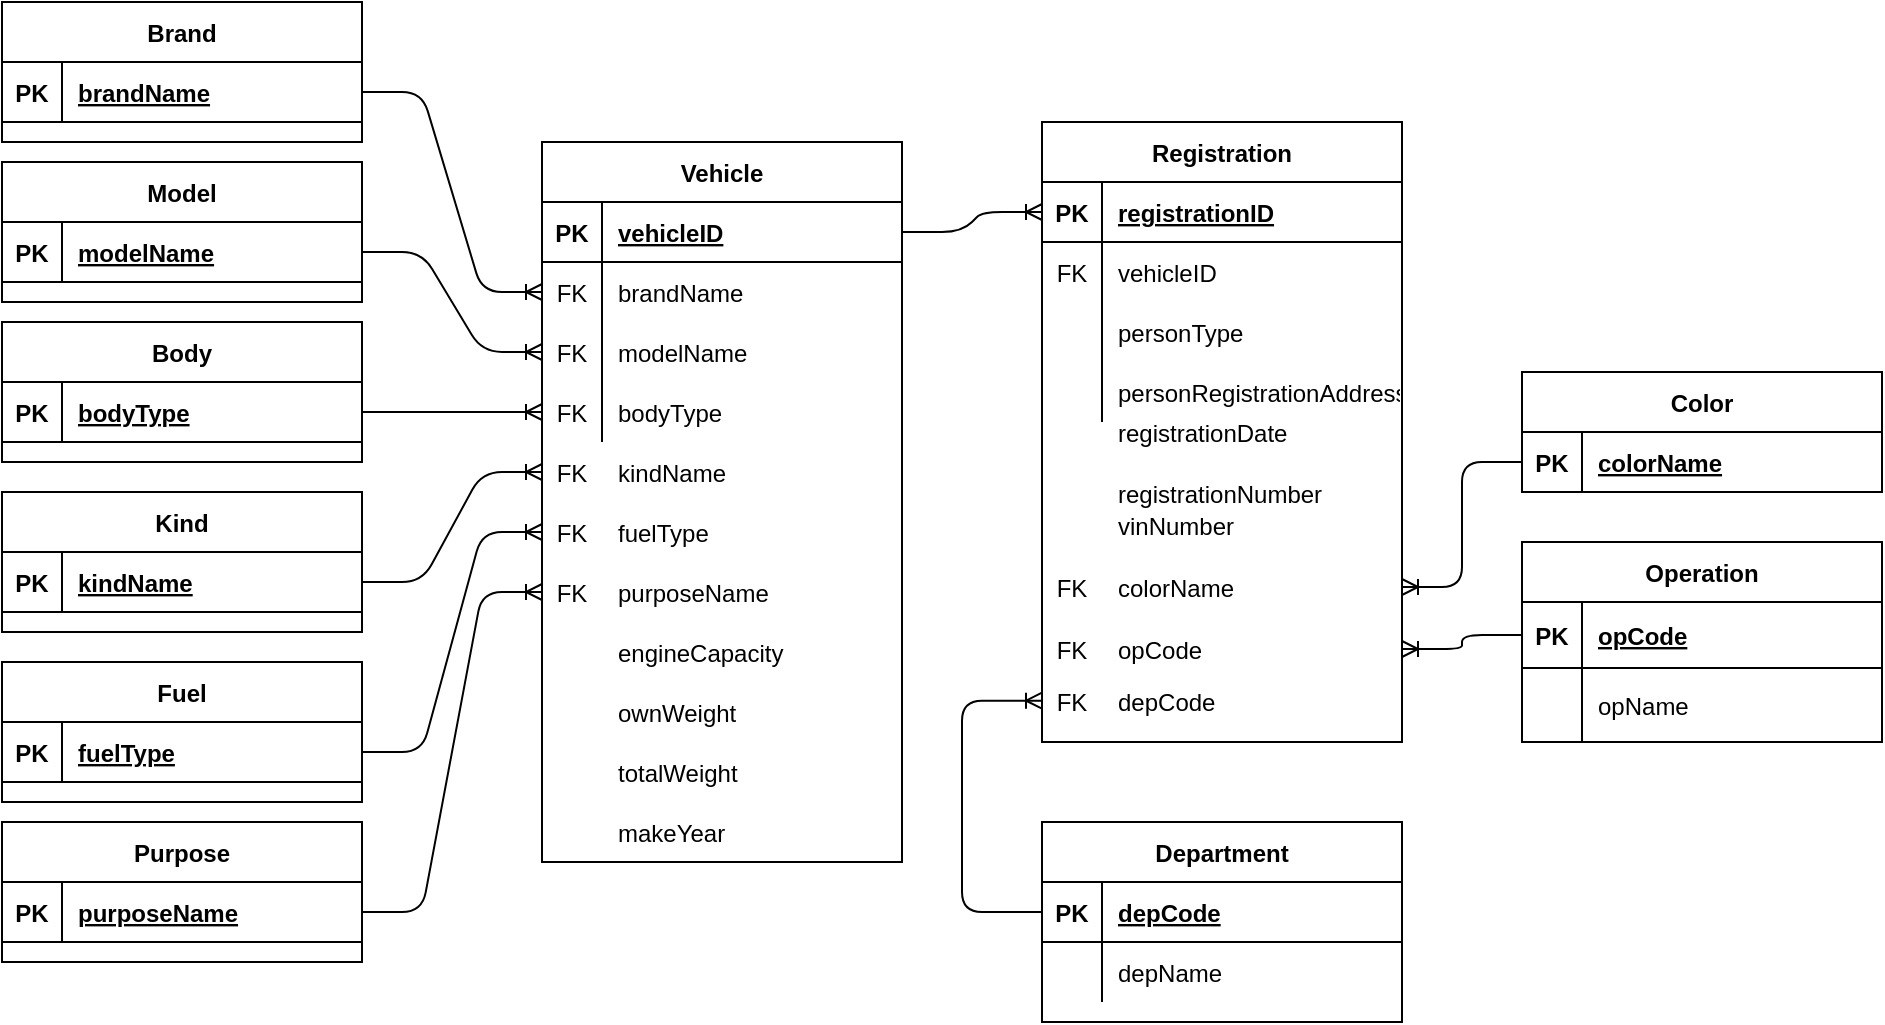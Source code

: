 <mxfile version="15.2.7" type="device" pages="2"><diagram id="R2lEEEUBdFMjLlhIrx00" name="Current Entities (only from reg info csv)"><mxGraphModel dx="946" dy="672" grid="1" gridSize="10" guides="1" tooltips="1" connect="1" arrows="1" fold="1" page="1" pageScale="1" pageWidth="850" pageHeight="1100" math="0" shadow="0" extFonts="Permanent Marker^https://fonts.googleapis.com/css?family=Permanent+Marker"><root><mxCell id="0"/><mxCell id="1" parent="0"/><object label="Operation" aaa="" aaaaa="" id="h2sD-sqA-ytBAMGI8M5R-1"><mxCell style="shape=table;startSize=30;container=1;collapsible=1;childLayout=tableLayout;fixedRows=0;rowLines=0;fontStyle=1;align=center;resizeLast=1;" parent="1" vertex="1"><mxGeometry x="800" y="310" width="180" height="100" as="geometry"><mxRectangle x="40" y="40" width="90" height="30" as="alternateBounds"/></mxGeometry></mxCell></object><mxCell id="h2sD-sqA-ytBAMGI8M5R-2" value="" style="shape=partialRectangle;collapsible=0;dropTarget=0;pointerEvents=0;fillColor=none;top=0;left=0;bottom=1;right=0;points=[[0,0.5],[1,0.5]];portConstraint=eastwest;" parent="h2sD-sqA-ytBAMGI8M5R-1" vertex="1"><mxGeometry y="30" width="180" height="33" as="geometry"/></mxCell><mxCell id="h2sD-sqA-ytBAMGI8M5R-3" value="PK" style="shape=partialRectangle;connectable=0;fillColor=none;top=0;left=0;bottom=0;right=0;fontStyle=1;overflow=hidden;" parent="h2sD-sqA-ytBAMGI8M5R-2" vertex="1"><mxGeometry width="30" height="33" as="geometry"/></mxCell><mxCell id="h2sD-sqA-ytBAMGI8M5R-4" value="opCode" style="shape=partialRectangle;connectable=0;fillColor=none;top=0;left=0;bottom=0;right=0;align=left;spacingLeft=6;fontStyle=5;overflow=hidden;" parent="h2sD-sqA-ytBAMGI8M5R-2" vertex="1"><mxGeometry x="30" width="150" height="33" as="geometry"/></mxCell><mxCell id="h2sD-sqA-ytBAMGI8M5R-5" value="" style="shape=partialRectangle;collapsible=0;dropTarget=0;pointerEvents=0;fillColor=none;top=0;left=0;bottom=0;right=0;points=[[0,0.5],[1,0.5]];portConstraint=eastwest;" parent="h2sD-sqA-ytBAMGI8M5R-1" vertex="1"><mxGeometry y="63" width="180" height="37" as="geometry"/></mxCell><mxCell id="h2sD-sqA-ytBAMGI8M5R-6" value="" style="shape=partialRectangle;connectable=0;fillColor=none;top=0;left=0;bottom=0;right=0;editable=1;overflow=hidden;" parent="h2sD-sqA-ytBAMGI8M5R-5" vertex="1"><mxGeometry width="30" height="37" as="geometry"/></mxCell><mxCell id="h2sD-sqA-ytBAMGI8M5R-7" value="opName" style="shape=partialRectangle;connectable=0;fillColor=none;top=0;left=0;bottom=0;right=0;align=left;spacingLeft=6;overflow=hidden;" parent="h2sD-sqA-ytBAMGI8M5R-5" vertex="1"><mxGeometry x="30" width="150" height="37" as="geometry"/></mxCell><mxCell id="h2sD-sqA-ytBAMGI8M5R-14" value="Department" style="shape=table;startSize=30;container=1;collapsible=1;childLayout=tableLayout;fixedRows=1;rowLines=0;fontStyle=1;align=center;resizeLast=1;" parent="1" vertex="1"><mxGeometry x="560" y="450" width="180" height="100" as="geometry"/></mxCell><mxCell id="h2sD-sqA-ytBAMGI8M5R-15" value="" style="shape=partialRectangle;collapsible=0;dropTarget=0;pointerEvents=0;fillColor=none;top=0;left=0;bottom=1;right=0;points=[[0,0.5],[1,0.5]];portConstraint=eastwest;" parent="h2sD-sqA-ytBAMGI8M5R-14" vertex="1"><mxGeometry y="30" width="180" height="30" as="geometry"/></mxCell><mxCell id="h2sD-sqA-ytBAMGI8M5R-16" value="PK" style="shape=partialRectangle;connectable=0;fillColor=none;top=0;left=0;bottom=0;right=0;fontStyle=1;overflow=hidden;" parent="h2sD-sqA-ytBAMGI8M5R-15" vertex="1"><mxGeometry width="30" height="30" as="geometry"/></mxCell><mxCell id="h2sD-sqA-ytBAMGI8M5R-17" value="depCode" style="shape=partialRectangle;connectable=0;fillColor=none;top=0;left=0;bottom=0;right=0;align=left;spacingLeft=6;fontStyle=5;overflow=hidden;" parent="h2sD-sqA-ytBAMGI8M5R-15" vertex="1"><mxGeometry x="30" width="150" height="30" as="geometry"/></mxCell><mxCell id="h2sD-sqA-ytBAMGI8M5R-18" value="" style="shape=partialRectangle;collapsible=0;dropTarget=0;pointerEvents=0;fillColor=none;top=0;left=0;bottom=0;right=0;points=[[0,0.5],[1,0.5]];portConstraint=eastwest;" parent="h2sD-sqA-ytBAMGI8M5R-14" vertex="1"><mxGeometry y="60" width="180" height="30" as="geometry"/></mxCell><mxCell id="h2sD-sqA-ytBAMGI8M5R-19" value="" style="shape=partialRectangle;connectable=0;fillColor=none;top=0;left=0;bottom=0;right=0;editable=1;overflow=hidden;" parent="h2sD-sqA-ytBAMGI8M5R-18" vertex="1"><mxGeometry width="30" height="30" as="geometry"/></mxCell><mxCell id="h2sD-sqA-ytBAMGI8M5R-20" value="depName" style="shape=partialRectangle;connectable=0;fillColor=none;top=0;left=0;bottom=0;right=0;align=left;spacingLeft=6;overflow=hidden;" parent="h2sD-sqA-ytBAMGI8M5R-18" vertex="1"><mxGeometry x="30" width="150" height="30" as="geometry"/></mxCell><mxCell id="h2sD-sqA-ytBAMGI8M5R-27" value="Brand" style="shape=table;startSize=30;container=1;collapsible=1;childLayout=tableLayout;fixedRows=1;rowLines=0;fontStyle=1;align=center;resizeLast=1;" parent="1" vertex="1"><mxGeometry x="40" y="40" width="180" height="70" as="geometry"/></mxCell><mxCell id="h2sD-sqA-ytBAMGI8M5R-28" value="" style="shape=partialRectangle;collapsible=0;dropTarget=0;pointerEvents=0;fillColor=none;top=0;left=0;bottom=1;right=0;points=[[0,0.5],[1,0.5]];portConstraint=eastwest;" parent="h2sD-sqA-ytBAMGI8M5R-27" vertex="1"><mxGeometry y="30" width="180" height="30" as="geometry"/></mxCell><mxCell id="h2sD-sqA-ytBAMGI8M5R-29" value="PK" style="shape=partialRectangle;connectable=0;fillColor=none;top=0;left=0;bottom=0;right=0;fontStyle=1;overflow=hidden;" parent="h2sD-sqA-ytBAMGI8M5R-28" vertex="1"><mxGeometry width="30" height="30" as="geometry"/></mxCell><mxCell id="h2sD-sqA-ytBAMGI8M5R-30" value="brandName" style="shape=partialRectangle;connectable=0;fillColor=none;top=0;left=0;bottom=0;right=0;align=left;spacingLeft=6;fontStyle=5;overflow=hidden;" parent="h2sD-sqA-ytBAMGI8M5R-28" vertex="1"><mxGeometry x="30" width="150" height="30" as="geometry"/></mxCell><mxCell id="h2sD-sqA-ytBAMGI8M5R-40" value="Model" style="shape=table;startSize=30;container=1;collapsible=1;childLayout=tableLayout;fixedRows=1;rowLines=0;fontStyle=1;align=center;resizeLast=1;" parent="1" vertex="1"><mxGeometry x="40" y="120" width="180" height="70" as="geometry"/></mxCell><mxCell id="h2sD-sqA-ytBAMGI8M5R-41" value="" style="shape=partialRectangle;collapsible=0;dropTarget=0;pointerEvents=0;fillColor=none;top=0;left=0;bottom=1;right=0;points=[[0,0.5],[1,0.5]];portConstraint=eastwest;" parent="h2sD-sqA-ytBAMGI8M5R-40" vertex="1"><mxGeometry y="30" width="180" height="30" as="geometry"/></mxCell><mxCell id="h2sD-sqA-ytBAMGI8M5R-42" value="PK" style="shape=partialRectangle;connectable=0;fillColor=none;top=0;left=0;bottom=0;right=0;fontStyle=1;overflow=hidden;" parent="h2sD-sqA-ytBAMGI8M5R-41" vertex="1"><mxGeometry width="30" height="30" as="geometry"/></mxCell><mxCell id="h2sD-sqA-ytBAMGI8M5R-43" value="modelName" style="shape=partialRectangle;connectable=0;fillColor=none;top=0;left=0;bottom=0;right=0;align=left;spacingLeft=6;fontStyle=5;overflow=hidden;" parent="h2sD-sqA-ytBAMGI8M5R-41" vertex="1"><mxGeometry x="30" width="150" height="30" as="geometry"/></mxCell><mxCell id="h2sD-sqA-ytBAMGI8M5R-53" value="Color" style="shape=table;startSize=30;container=1;collapsible=1;childLayout=tableLayout;fixedRows=1;rowLines=0;fontStyle=1;align=center;resizeLast=1;" parent="1" vertex="1"><mxGeometry x="800" y="225" width="180" height="60" as="geometry"/></mxCell><mxCell id="h2sD-sqA-ytBAMGI8M5R-54" value="" style="shape=partialRectangle;collapsible=0;dropTarget=0;pointerEvents=0;fillColor=none;top=0;left=0;bottom=1;right=0;points=[[0,0.5],[1,0.5]];portConstraint=eastwest;" parent="h2sD-sqA-ytBAMGI8M5R-53" vertex="1"><mxGeometry y="30" width="180" height="30" as="geometry"/></mxCell><mxCell id="h2sD-sqA-ytBAMGI8M5R-55" value="PK" style="shape=partialRectangle;connectable=0;fillColor=none;top=0;left=0;bottom=0;right=0;fontStyle=1;overflow=hidden;" parent="h2sD-sqA-ytBAMGI8M5R-54" vertex="1"><mxGeometry width="30" height="30" as="geometry"/></mxCell><mxCell id="h2sD-sqA-ytBAMGI8M5R-56" value="colorName" style="shape=partialRectangle;connectable=0;fillColor=none;top=0;left=0;bottom=0;right=0;align=left;spacingLeft=6;fontStyle=5;overflow=hidden;" parent="h2sD-sqA-ytBAMGI8M5R-54" vertex="1"><mxGeometry x="30" width="150" height="30" as="geometry"/></mxCell><mxCell id="h2sD-sqA-ytBAMGI8M5R-66" value="Kind" style="shape=table;startSize=30;container=1;collapsible=1;childLayout=tableLayout;fixedRows=1;rowLines=0;fontStyle=1;align=center;resizeLast=1;" parent="1" vertex="1"><mxGeometry x="40" y="285" width="180" height="70" as="geometry"/></mxCell><mxCell id="h2sD-sqA-ytBAMGI8M5R-67" value="" style="shape=partialRectangle;collapsible=0;dropTarget=0;pointerEvents=0;fillColor=none;top=0;left=0;bottom=1;right=0;points=[[0,0.5],[1,0.5]];portConstraint=eastwest;" parent="h2sD-sqA-ytBAMGI8M5R-66" vertex="1"><mxGeometry y="30" width="180" height="30" as="geometry"/></mxCell><mxCell id="h2sD-sqA-ytBAMGI8M5R-68" value="PK" style="shape=partialRectangle;connectable=0;fillColor=none;top=0;left=0;bottom=0;right=0;fontStyle=1;overflow=hidden;" parent="h2sD-sqA-ytBAMGI8M5R-67" vertex="1"><mxGeometry width="30" height="30" as="geometry"/></mxCell><mxCell id="h2sD-sqA-ytBAMGI8M5R-69" value="kindName" style="shape=partialRectangle;connectable=0;fillColor=none;top=0;left=0;bottom=0;right=0;align=left;spacingLeft=6;fontStyle=5;overflow=hidden;" parent="h2sD-sqA-ytBAMGI8M5R-67" vertex="1"><mxGeometry x="30" width="150" height="30" as="geometry"/></mxCell><mxCell id="h2sD-sqA-ytBAMGI8M5R-79" value="Body" style="shape=table;startSize=30;container=1;collapsible=1;childLayout=tableLayout;fixedRows=1;rowLines=0;fontStyle=1;align=center;resizeLast=1;" parent="1" vertex="1"><mxGeometry x="40" y="200" width="180" height="70" as="geometry"/></mxCell><mxCell id="h2sD-sqA-ytBAMGI8M5R-80" value="" style="shape=partialRectangle;collapsible=0;dropTarget=0;pointerEvents=0;fillColor=none;top=0;left=0;bottom=1;right=0;points=[[0,0.5],[1,0.5]];portConstraint=eastwest;" parent="h2sD-sqA-ytBAMGI8M5R-79" vertex="1"><mxGeometry y="30" width="180" height="30" as="geometry"/></mxCell><mxCell id="h2sD-sqA-ytBAMGI8M5R-81" value="PK" style="shape=partialRectangle;connectable=0;fillColor=none;top=0;left=0;bottom=0;right=0;fontStyle=1;overflow=hidden;" parent="h2sD-sqA-ytBAMGI8M5R-80" vertex="1"><mxGeometry width="30" height="30" as="geometry"/></mxCell><mxCell id="h2sD-sqA-ytBAMGI8M5R-82" value="bodyType" style="shape=partialRectangle;connectable=0;fillColor=none;top=0;left=0;bottom=0;right=0;align=left;spacingLeft=6;fontStyle=5;overflow=hidden;" parent="h2sD-sqA-ytBAMGI8M5R-80" vertex="1"><mxGeometry x="30" width="150" height="30" as="geometry"/></mxCell><mxCell id="h2sD-sqA-ytBAMGI8M5R-92" value="Purpose" style="shape=table;startSize=30;container=1;collapsible=1;childLayout=tableLayout;fixedRows=1;rowLines=0;fontStyle=1;align=center;resizeLast=1;" parent="1" vertex="1"><mxGeometry x="40" y="450" width="180" height="70" as="geometry"/></mxCell><mxCell id="h2sD-sqA-ytBAMGI8M5R-93" value="" style="shape=partialRectangle;collapsible=0;dropTarget=0;pointerEvents=0;fillColor=none;top=0;left=0;bottom=1;right=0;points=[[0,0.5],[1,0.5]];portConstraint=eastwest;" parent="h2sD-sqA-ytBAMGI8M5R-92" vertex="1"><mxGeometry y="30" width="180" height="30" as="geometry"/></mxCell><mxCell id="h2sD-sqA-ytBAMGI8M5R-94" value="PK" style="shape=partialRectangle;connectable=0;fillColor=none;top=0;left=0;bottom=0;right=0;fontStyle=1;overflow=hidden;" parent="h2sD-sqA-ytBAMGI8M5R-93" vertex="1"><mxGeometry width="30" height="30" as="geometry"/></mxCell><mxCell id="h2sD-sqA-ytBAMGI8M5R-95" value="purposeName" style="shape=partialRectangle;connectable=0;fillColor=none;top=0;left=0;bottom=0;right=0;align=left;spacingLeft=6;fontStyle=5;overflow=hidden;" parent="h2sD-sqA-ytBAMGI8M5R-93" vertex="1"><mxGeometry x="30" width="150" height="30" as="geometry"/></mxCell><mxCell id="h2sD-sqA-ytBAMGI8M5R-105" value="Fuel" style="shape=table;startSize=30;container=1;collapsible=1;childLayout=tableLayout;fixedRows=1;rowLines=0;fontStyle=1;align=center;resizeLast=1;" parent="1" vertex="1"><mxGeometry x="40" y="370" width="180" height="70" as="geometry"/></mxCell><mxCell id="h2sD-sqA-ytBAMGI8M5R-106" value="" style="shape=partialRectangle;collapsible=0;dropTarget=0;pointerEvents=0;fillColor=none;top=0;left=0;bottom=1;right=0;points=[[0,0.5],[1,0.5]];portConstraint=eastwest;" parent="h2sD-sqA-ytBAMGI8M5R-105" vertex="1"><mxGeometry y="30" width="180" height="30" as="geometry"/></mxCell><mxCell id="h2sD-sqA-ytBAMGI8M5R-107" value="PK" style="shape=partialRectangle;connectable=0;fillColor=none;top=0;left=0;bottom=0;right=0;fontStyle=1;overflow=hidden;" parent="h2sD-sqA-ytBAMGI8M5R-106" vertex="1"><mxGeometry width="30" height="30" as="geometry"/></mxCell><mxCell id="h2sD-sqA-ytBAMGI8M5R-108" value="fuelType" style="shape=partialRectangle;connectable=0;fillColor=none;top=0;left=0;bottom=0;right=0;align=left;spacingLeft=6;fontStyle=5;overflow=hidden;" parent="h2sD-sqA-ytBAMGI8M5R-106" vertex="1"><mxGeometry x="30" width="150" height="30" as="geometry"/></mxCell><mxCell id="zgzDVIPeAL-rUyTTJsQb-37" value="" style="group" parent="1" vertex="1" connectable="0"><mxGeometry x="310" y="110" width="180" height="360" as="geometry"/></mxCell><mxCell id="zgzDVIPeAL-rUyTTJsQb-1" value="Vehicle" style="shape=table;startSize=30;container=1;collapsible=1;childLayout=tableLayout;fixedRows=1;rowLines=0;fontStyle=1;align=center;resizeLast=1;" parent="zgzDVIPeAL-rUyTTJsQb-37" vertex="1"><mxGeometry width="180" height="360" as="geometry"/></mxCell><mxCell id="zgzDVIPeAL-rUyTTJsQb-2" value="" style="shape=partialRectangle;collapsible=0;dropTarget=0;pointerEvents=0;fillColor=none;top=0;left=0;bottom=1;right=0;points=[[0,0.5],[1,0.5]];portConstraint=eastwest;" parent="zgzDVIPeAL-rUyTTJsQb-1" vertex="1"><mxGeometry y="30" width="180" height="30" as="geometry"/></mxCell><mxCell id="zgzDVIPeAL-rUyTTJsQb-3" value="PK" style="shape=partialRectangle;connectable=0;fillColor=none;top=0;left=0;bottom=0;right=0;fontStyle=1;overflow=hidden;" parent="zgzDVIPeAL-rUyTTJsQb-2" vertex="1"><mxGeometry width="30" height="30" as="geometry"/></mxCell><mxCell id="zgzDVIPeAL-rUyTTJsQb-4" value="vehicleID" style="shape=partialRectangle;connectable=0;fillColor=none;top=0;left=0;bottom=0;right=0;align=left;spacingLeft=6;fontStyle=5;overflow=hidden;" parent="zgzDVIPeAL-rUyTTJsQb-2" vertex="1"><mxGeometry x="30" width="150" height="30" as="geometry"/></mxCell><mxCell id="zgzDVIPeAL-rUyTTJsQb-5" value="" style="shape=partialRectangle;collapsible=0;dropTarget=0;pointerEvents=0;fillColor=none;top=0;left=0;bottom=0;right=0;points=[[0,0.5],[1,0.5]];portConstraint=eastwest;" parent="zgzDVIPeAL-rUyTTJsQb-1" vertex="1"><mxGeometry y="60" width="180" height="30" as="geometry"/></mxCell><mxCell id="zgzDVIPeAL-rUyTTJsQb-6" value="FK" style="shape=partialRectangle;connectable=0;fillColor=none;top=0;left=0;bottom=0;right=0;editable=1;overflow=hidden;" parent="zgzDVIPeAL-rUyTTJsQb-5" vertex="1"><mxGeometry width="30" height="30" as="geometry"/></mxCell><mxCell id="zgzDVIPeAL-rUyTTJsQb-7" value="brandName" style="shape=partialRectangle;connectable=0;fillColor=none;top=0;left=0;bottom=0;right=0;align=left;spacingLeft=6;overflow=hidden;" parent="zgzDVIPeAL-rUyTTJsQb-5" vertex="1"><mxGeometry x="30" width="150" height="30" as="geometry"/></mxCell><mxCell id="zgzDVIPeAL-rUyTTJsQb-8" value="" style="shape=partialRectangle;collapsible=0;dropTarget=0;pointerEvents=0;fillColor=none;top=0;left=0;bottom=0;right=0;points=[[0,0.5],[1,0.5]];portConstraint=eastwest;" parent="zgzDVIPeAL-rUyTTJsQb-1" vertex="1"><mxGeometry y="90" width="180" height="30" as="geometry"/></mxCell><mxCell id="zgzDVIPeAL-rUyTTJsQb-9" value="FK" style="shape=partialRectangle;connectable=0;fillColor=none;top=0;left=0;bottom=0;right=0;editable=1;overflow=hidden;" parent="zgzDVIPeAL-rUyTTJsQb-8" vertex="1"><mxGeometry width="30" height="30" as="geometry"/></mxCell><mxCell id="zgzDVIPeAL-rUyTTJsQb-10" value="modelName" style="shape=partialRectangle;connectable=0;fillColor=none;top=0;left=0;bottom=0;right=0;align=left;spacingLeft=6;overflow=hidden;" parent="zgzDVIPeAL-rUyTTJsQb-8" vertex="1"><mxGeometry x="30" width="150" height="30" as="geometry"/></mxCell><mxCell id="zgzDVIPeAL-rUyTTJsQb-11" value="" style="shape=partialRectangle;collapsible=0;dropTarget=0;pointerEvents=0;fillColor=none;top=0;left=0;bottom=0;right=0;points=[[0,0.5],[1,0.5]];portConstraint=eastwest;" parent="zgzDVIPeAL-rUyTTJsQb-1" vertex="1"><mxGeometry y="120" width="180" height="30" as="geometry"/></mxCell><mxCell id="zgzDVIPeAL-rUyTTJsQb-12" value="FK" style="shape=partialRectangle;connectable=0;fillColor=none;top=0;left=0;bottom=0;right=0;editable=1;overflow=hidden;" parent="zgzDVIPeAL-rUyTTJsQb-11" vertex="1"><mxGeometry width="30" height="30" as="geometry"/></mxCell><mxCell id="zgzDVIPeAL-rUyTTJsQb-13" value="bodyType" style="shape=partialRectangle;connectable=0;fillColor=none;top=0;left=0;bottom=0;right=0;align=left;spacingLeft=6;overflow=hidden;" parent="zgzDVIPeAL-rUyTTJsQb-11" vertex="1"><mxGeometry x="30" width="150" height="30" as="geometry"/></mxCell><mxCell id="zgzDVIPeAL-rUyTTJsQb-16" value="" style="shape=partialRectangle;collapsible=0;dropTarget=0;pointerEvents=0;fillColor=none;top=0;left=0;bottom=0;right=0;points=[[0,0.5],[1,0.5]];portConstraint=eastwest;" parent="zgzDVIPeAL-rUyTTJsQb-37" vertex="1"><mxGeometry y="150" width="180" height="30" as="geometry"/></mxCell><mxCell id="zgzDVIPeAL-rUyTTJsQb-17" value="FK" style="shape=partialRectangle;connectable=0;fillColor=none;top=0;left=0;bottom=0;right=0;editable=1;overflow=hidden;" parent="zgzDVIPeAL-rUyTTJsQb-16" vertex="1"><mxGeometry width="30" height="30" as="geometry"/></mxCell><mxCell id="zgzDVIPeAL-rUyTTJsQb-18" value="kindName" style="shape=partialRectangle;connectable=0;fillColor=none;top=0;left=0;bottom=0;right=0;align=left;spacingLeft=6;overflow=hidden;" parent="zgzDVIPeAL-rUyTTJsQb-16" vertex="1"><mxGeometry x="30" width="150" height="30" as="geometry"/></mxCell><mxCell id="zgzDVIPeAL-rUyTTJsQb-19" value="" style="shape=partialRectangle;collapsible=0;dropTarget=0;pointerEvents=0;fillColor=none;top=0;left=0;bottom=0;right=0;points=[[0,0.5],[1,0.5]];portConstraint=eastwest;" parent="zgzDVIPeAL-rUyTTJsQb-37" vertex="1"><mxGeometry y="180" width="180" height="30" as="geometry"/></mxCell><mxCell id="zgzDVIPeAL-rUyTTJsQb-20" value="FK" style="shape=partialRectangle;connectable=0;fillColor=none;top=0;left=0;bottom=0;right=0;editable=1;overflow=hidden;" parent="zgzDVIPeAL-rUyTTJsQb-19" vertex="1"><mxGeometry width="30" height="30" as="geometry"/></mxCell><mxCell id="zgzDVIPeAL-rUyTTJsQb-21" value="fuelType" style="shape=partialRectangle;connectable=0;fillColor=none;top=0;left=0;bottom=0;right=0;align=left;spacingLeft=6;overflow=hidden;" parent="zgzDVIPeAL-rUyTTJsQb-19" vertex="1"><mxGeometry x="30" width="150" height="30" as="geometry"/></mxCell><mxCell id="zgzDVIPeAL-rUyTTJsQb-22" value="" style="shape=partialRectangle;collapsible=0;dropTarget=0;pointerEvents=0;fillColor=none;top=0;left=0;bottom=0;right=0;points=[[0,0.5],[1,0.5]];portConstraint=eastwest;" parent="zgzDVIPeAL-rUyTTJsQb-37" vertex="1"><mxGeometry y="210" width="180" height="30" as="geometry"/></mxCell><mxCell id="zgzDVIPeAL-rUyTTJsQb-23" value="FK" style="shape=partialRectangle;connectable=0;fillColor=none;top=0;left=0;bottom=0;right=0;editable=1;overflow=hidden;" parent="zgzDVIPeAL-rUyTTJsQb-22" vertex="1"><mxGeometry width="30" height="30" as="geometry"/></mxCell><mxCell id="zgzDVIPeAL-rUyTTJsQb-24" value="purposeName" style="shape=partialRectangle;connectable=0;fillColor=none;top=0;left=0;bottom=0;right=0;align=left;spacingLeft=6;overflow=hidden;" parent="zgzDVIPeAL-rUyTTJsQb-22" vertex="1"><mxGeometry x="30" width="150" height="30" as="geometry"/></mxCell><mxCell id="zgzDVIPeAL-rUyTTJsQb-25" value="" style="shape=partialRectangle;collapsible=0;dropTarget=0;pointerEvents=0;fillColor=none;top=0;left=0;bottom=0;right=0;points=[[0,0.5],[1,0.5]];portConstraint=eastwest;" parent="zgzDVIPeAL-rUyTTJsQb-37" vertex="1"><mxGeometry y="240" width="180" height="30" as="geometry"/></mxCell><mxCell id="zgzDVIPeAL-rUyTTJsQb-26" value="" style="shape=partialRectangle;connectable=0;fillColor=none;top=0;left=0;bottom=0;right=0;editable=1;overflow=hidden;" parent="zgzDVIPeAL-rUyTTJsQb-25" vertex="1"><mxGeometry width="30" height="30" as="geometry"/></mxCell><mxCell id="zgzDVIPeAL-rUyTTJsQb-27" value="engineCapacity" style="shape=partialRectangle;connectable=0;fillColor=none;top=0;left=0;bottom=0;right=0;align=left;spacingLeft=6;overflow=hidden;" parent="zgzDVIPeAL-rUyTTJsQb-25" vertex="1"><mxGeometry x="30" width="150" height="30" as="geometry"/></mxCell><mxCell id="zgzDVIPeAL-rUyTTJsQb-28" value="" style="shape=partialRectangle;collapsible=0;dropTarget=0;pointerEvents=0;fillColor=none;top=0;left=0;bottom=0;right=0;points=[[0,0.5],[1,0.5]];portConstraint=eastwest;" parent="zgzDVIPeAL-rUyTTJsQb-37" vertex="1"><mxGeometry y="270" width="180" height="30" as="geometry"/></mxCell><mxCell id="zgzDVIPeAL-rUyTTJsQb-29" value="" style="shape=partialRectangle;connectable=0;fillColor=none;top=0;left=0;bottom=0;right=0;editable=1;overflow=hidden;" parent="zgzDVIPeAL-rUyTTJsQb-28" vertex="1"><mxGeometry width="30" height="30" as="geometry"/></mxCell><mxCell id="zgzDVIPeAL-rUyTTJsQb-30" value="ownWeight" style="shape=partialRectangle;connectable=0;fillColor=none;top=0;left=0;bottom=0;right=0;align=left;spacingLeft=6;overflow=hidden;" parent="zgzDVIPeAL-rUyTTJsQb-28" vertex="1"><mxGeometry x="30" width="150" height="30" as="geometry"/></mxCell><mxCell id="zgzDVIPeAL-rUyTTJsQb-31" value="" style="shape=partialRectangle;collapsible=0;dropTarget=0;pointerEvents=0;fillColor=none;top=0;left=0;bottom=0;right=0;points=[[0,0.5],[1,0.5]];portConstraint=eastwest;" parent="zgzDVIPeAL-rUyTTJsQb-37" vertex="1"><mxGeometry y="300" width="180" height="30" as="geometry"/></mxCell><mxCell id="zgzDVIPeAL-rUyTTJsQb-32" value="" style="shape=partialRectangle;connectable=0;fillColor=none;top=0;left=0;bottom=0;right=0;editable=1;overflow=hidden;" parent="zgzDVIPeAL-rUyTTJsQb-31" vertex="1"><mxGeometry width="30" height="30" as="geometry"/></mxCell><mxCell id="zgzDVIPeAL-rUyTTJsQb-33" value="totalWeight" style="shape=partialRectangle;connectable=0;fillColor=none;top=0;left=0;bottom=0;right=0;align=left;spacingLeft=6;overflow=hidden;" parent="zgzDVIPeAL-rUyTTJsQb-31" vertex="1"><mxGeometry x="30" width="150" height="30" as="geometry"/></mxCell><mxCell id="zgzDVIPeAL-rUyTTJsQb-34" value="" style="shape=partialRectangle;collapsible=0;dropTarget=0;pointerEvents=0;fillColor=none;top=0;left=0;bottom=0;right=0;points=[[0,0.5],[1,0.5]];portConstraint=eastwest;" parent="zgzDVIPeAL-rUyTTJsQb-37" vertex="1"><mxGeometry y="330" width="180" height="30" as="geometry"/></mxCell><mxCell id="zgzDVIPeAL-rUyTTJsQb-35" value="" style="shape=partialRectangle;connectable=0;fillColor=none;top=0;left=0;bottom=0;right=0;editable=1;overflow=hidden;" parent="zgzDVIPeAL-rUyTTJsQb-34" vertex="1"><mxGeometry width="30" height="30" as="geometry"/></mxCell><mxCell id="zgzDVIPeAL-rUyTTJsQb-36" value="makeYear" style="shape=partialRectangle;connectable=0;fillColor=none;top=0;left=0;bottom=0;right=0;align=left;spacingLeft=6;overflow=hidden;" parent="zgzDVIPeAL-rUyTTJsQb-34" vertex="1"><mxGeometry x="30" width="150" height="30" as="geometry"/></mxCell><mxCell id="zgzDVIPeAL-rUyTTJsQb-95" value="" style="group" parent="1" vertex="1" connectable="0"><mxGeometry x="560" y="100" width="180" height="310" as="geometry"/></mxCell><mxCell id="zgzDVIPeAL-rUyTTJsQb-44" value="Registration" style="shape=table;startSize=30;container=1;collapsible=1;childLayout=tableLayout;fixedRows=1;rowLines=0;fontStyle=1;align=center;resizeLast=1;" parent="zgzDVIPeAL-rUyTTJsQb-95" vertex="1"><mxGeometry width="180" height="310" as="geometry"/></mxCell><mxCell id="zgzDVIPeAL-rUyTTJsQb-45" value="" style="shape=partialRectangle;collapsible=0;dropTarget=0;pointerEvents=0;fillColor=none;top=0;left=0;bottom=1;right=0;points=[[0,0.5],[1,0.5]];portConstraint=eastwest;" parent="zgzDVIPeAL-rUyTTJsQb-44" vertex="1"><mxGeometry y="30" width="180" height="30" as="geometry"/></mxCell><mxCell id="zgzDVIPeAL-rUyTTJsQb-46" value="PK" style="shape=partialRectangle;connectable=0;fillColor=none;top=0;left=0;bottom=0;right=0;fontStyle=1;overflow=hidden;" parent="zgzDVIPeAL-rUyTTJsQb-45" vertex="1"><mxGeometry width="30" height="30" as="geometry"/></mxCell><mxCell id="zgzDVIPeAL-rUyTTJsQb-47" value="registrationID" style="shape=partialRectangle;connectable=0;fillColor=none;top=0;left=0;bottom=0;right=0;align=left;spacingLeft=6;fontStyle=5;overflow=hidden;" parent="zgzDVIPeAL-rUyTTJsQb-45" vertex="1"><mxGeometry x="30" width="150" height="30" as="geometry"/></mxCell><mxCell id="zgzDVIPeAL-rUyTTJsQb-48" value="" style="shape=partialRectangle;collapsible=0;dropTarget=0;pointerEvents=0;fillColor=none;top=0;left=0;bottom=0;right=0;points=[[0,0.5],[1,0.5]];portConstraint=eastwest;" parent="zgzDVIPeAL-rUyTTJsQb-44" vertex="1"><mxGeometry y="60" width="180" height="30" as="geometry"/></mxCell><mxCell id="zgzDVIPeAL-rUyTTJsQb-49" value="FK" style="shape=partialRectangle;connectable=0;fillColor=none;top=0;left=0;bottom=0;right=0;editable=1;overflow=hidden;" parent="zgzDVIPeAL-rUyTTJsQb-48" vertex="1"><mxGeometry width="30" height="30" as="geometry"/></mxCell><mxCell id="zgzDVIPeAL-rUyTTJsQb-50" value="vehicleID" style="shape=partialRectangle;connectable=0;fillColor=none;top=0;left=0;bottom=0;right=0;align=left;spacingLeft=6;overflow=hidden;" parent="zgzDVIPeAL-rUyTTJsQb-48" vertex="1"><mxGeometry x="30" width="150" height="30" as="geometry"/></mxCell><mxCell id="zgzDVIPeAL-rUyTTJsQb-51" value="" style="shape=partialRectangle;collapsible=0;dropTarget=0;pointerEvents=0;fillColor=none;top=0;left=0;bottom=0;right=0;points=[[0,0.5],[1,0.5]];portConstraint=eastwest;" parent="zgzDVIPeAL-rUyTTJsQb-44" vertex="1"><mxGeometry y="90" width="180" height="30" as="geometry"/></mxCell><mxCell id="zgzDVIPeAL-rUyTTJsQb-52" value="" style="shape=partialRectangle;connectable=0;fillColor=none;top=0;left=0;bottom=0;right=0;editable=1;overflow=hidden;" parent="zgzDVIPeAL-rUyTTJsQb-51" vertex="1"><mxGeometry width="30" height="30" as="geometry"/></mxCell><mxCell id="zgzDVIPeAL-rUyTTJsQb-53" value="personType" style="shape=partialRectangle;connectable=0;fillColor=none;top=0;left=0;bottom=0;right=0;align=left;spacingLeft=6;overflow=hidden;" parent="zgzDVIPeAL-rUyTTJsQb-51" vertex="1"><mxGeometry x="30" width="150" height="30" as="geometry"/></mxCell><mxCell id="zgzDVIPeAL-rUyTTJsQb-54" value="" style="shape=partialRectangle;collapsible=0;dropTarget=0;pointerEvents=0;fillColor=none;top=0;left=0;bottom=0;right=0;points=[[0,0.5],[1,0.5]];portConstraint=eastwest;" parent="zgzDVIPeAL-rUyTTJsQb-44" vertex="1"><mxGeometry y="120" width="180" height="30" as="geometry"/></mxCell><mxCell id="zgzDVIPeAL-rUyTTJsQb-55" value="" style="shape=partialRectangle;connectable=0;fillColor=none;top=0;left=0;bottom=0;right=0;editable=1;overflow=hidden;" parent="zgzDVIPeAL-rUyTTJsQb-54" vertex="1"><mxGeometry width="30" height="30" as="geometry"/></mxCell><mxCell id="zgzDVIPeAL-rUyTTJsQb-56" value="personRegistrationAddress" style="shape=partialRectangle;connectable=0;fillColor=none;top=0;left=0;bottom=0;right=0;align=left;spacingLeft=6;overflow=hidden;" parent="zgzDVIPeAL-rUyTTJsQb-54" vertex="1"><mxGeometry x="30" width="150" height="30" as="geometry"/></mxCell><mxCell id="zgzDVIPeAL-rUyTTJsQb-83" value="" style="shape=partialRectangle;collapsible=0;dropTarget=0;pointerEvents=0;fillColor=none;top=0;left=0;bottom=0;right=0;points=[[0,0.5],[1,0.5]];portConstraint=eastwest;" parent="zgzDVIPeAL-rUyTTJsQb-95" vertex="1"><mxGeometry y="186.0" width="180" height="31" as="geometry"/></mxCell><mxCell id="zgzDVIPeAL-rUyTTJsQb-84" value="" style="shape=partialRectangle;connectable=0;fillColor=none;top=0;left=0;bottom=0;right=0;editable=1;overflow=hidden;" parent="zgzDVIPeAL-rUyTTJsQb-83" vertex="1"><mxGeometry width="30" height="31" as="geometry"/></mxCell><mxCell id="zgzDVIPeAL-rUyTTJsQb-85" value="vinNumber" style="shape=partialRectangle;connectable=0;fillColor=none;top=0;left=0;bottom=0;right=0;align=left;spacingLeft=6;overflow=hidden;" parent="zgzDVIPeAL-rUyTTJsQb-83" vertex="1"><mxGeometry x="30" width="150" height="31" as="geometry"/></mxCell><mxCell id="zgzDVIPeAL-rUyTTJsQb-86" value="" style="shape=partialRectangle;collapsible=0;dropTarget=0;pointerEvents=0;fillColor=none;top=0;left=0;bottom=0;right=0;points=[[0,0.5],[1,0.5]];portConstraint=eastwest;" parent="zgzDVIPeAL-rUyTTJsQb-95" vertex="1"><mxGeometry y="217.0" width="180" height="31" as="geometry"/></mxCell><mxCell id="zgzDVIPeAL-rUyTTJsQb-87" value="FK" style="shape=partialRectangle;connectable=0;fillColor=none;top=0;left=0;bottom=0;right=0;editable=1;overflow=hidden;" parent="zgzDVIPeAL-rUyTTJsQb-86" vertex="1"><mxGeometry width="30" height="31" as="geometry"/></mxCell><mxCell id="zgzDVIPeAL-rUyTTJsQb-88" value="colorName" style="shape=partialRectangle;connectable=0;fillColor=none;top=0;left=0;bottom=0;right=0;align=left;spacingLeft=6;overflow=hidden;" parent="zgzDVIPeAL-rUyTTJsQb-86" vertex="1"><mxGeometry x="30" width="150" height="31" as="geometry"/></mxCell><mxCell id="zgzDVIPeAL-rUyTTJsQb-89" value="" style="shape=partialRectangle;collapsible=0;dropTarget=0;pointerEvents=0;fillColor=none;top=0;left=0;bottom=0;right=0;points=[[0,0.5],[1,0.5]];portConstraint=eastwest;" parent="zgzDVIPeAL-rUyTTJsQb-95" vertex="1"><mxGeometry y="248" width="180" height="31" as="geometry"/></mxCell><mxCell id="zgzDVIPeAL-rUyTTJsQb-90" value="FK" style="shape=partialRectangle;connectable=0;fillColor=none;top=0;left=0;bottom=0;right=0;editable=1;overflow=hidden;" parent="zgzDVIPeAL-rUyTTJsQb-89" vertex="1"><mxGeometry width="30" height="31" as="geometry"/></mxCell><mxCell id="zgzDVIPeAL-rUyTTJsQb-91" value="opCode" style="shape=partialRectangle;connectable=0;fillColor=none;top=0;left=0;bottom=0;right=0;align=left;spacingLeft=6;overflow=hidden;" parent="zgzDVIPeAL-rUyTTJsQb-89" vertex="1"><mxGeometry x="30" width="150" height="31" as="geometry"/></mxCell><mxCell id="zgzDVIPeAL-rUyTTJsQb-92" value="" style="shape=partialRectangle;collapsible=0;dropTarget=0;pointerEvents=0;fillColor=none;top=0;left=0;bottom=0;right=0;points=[[0,0.5],[1,0.5]];portConstraint=eastwest;" parent="zgzDVIPeAL-rUyTTJsQb-95" vertex="1"><mxGeometry y="273.833" width="180" height="31" as="geometry"/></mxCell><mxCell id="zgzDVIPeAL-rUyTTJsQb-93" value="FK" style="shape=partialRectangle;connectable=0;fillColor=none;top=0;left=0;bottom=0;right=0;editable=1;overflow=hidden;" parent="zgzDVIPeAL-rUyTTJsQb-92" vertex="1"><mxGeometry width="30" height="31" as="geometry"/></mxCell><mxCell id="zgzDVIPeAL-rUyTTJsQb-94" value="depCode" style="shape=partialRectangle;connectable=0;fillColor=none;top=0;left=0;bottom=0;right=0;align=left;spacingLeft=6;overflow=hidden;" parent="zgzDVIPeAL-rUyTTJsQb-92" vertex="1"><mxGeometry x="30" width="150" height="31" as="geometry"/></mxCell><mxCell id="zgzDVIPeAL-rUyTTJsQb-80" value="" style="shape=partialRectangle;collapsible=0;dropTarget=0;pointerEvents=0;fillColor=none;top=0;left=0;bottom=0;right=0;points=[[0,0.5],[1,0.5]];portConstraint=eastwest;" parent="zgzDVIPeAL-rUyTTJsQb-95" vertex="1"><mxGeometry y="170" width="180" height="31" as="geometry"/></mxCell><mxCell id="zgzDVIPeAL-rUyTTJsQb-81" value="" style="shape=partialRectangle;connectable=0;fillColor=none;top=0;left=0;bottom=0;right=0;editable=1;overflow=hidden;" parent="zgzDVIPeAL-rUyTTJsQb-80" vertex="1"><mxGeometry width="30" height="31" as="geometry"/></mxCell><mxCell id="zgzDVIPeAL-rUyTTJsQb-82" value="registrationNumber" style="shape=partialRectangle;connectable=0;fillColor=none;top=0;left=0;bottom=0;right=0;align=left;spacingLeft=6;overflow=hidden;" parent="zgzDVIPeAL-rUyTTJsQb-80" vertex="1"><mxGeometry x="30" width="150" height="31" as="geometry"/></mxCell><mxCell id="C96Qo9vdqGo8GLmjl6Ga-1" value="" style="shape=partialRectangle;collapsible=0;dropTarget=0;pointerEvents=0;fillColor=none;top=0;left=0;bottom=0;right=0;points=[[0,0.5],[1,0.5]];portConstraint=eastwest;" vertex="1" parent="zgzDVIPeAL-rUyTTJsQb-95"><mxGeometry y="139.495" width="180" height="31" as="geometry"/></mxCell><mxCell id="C96Qo9vdqGo8GLmjl6Ga-2" value="" style="shape=partialRectangle;connectable=0;fillColor=none;top=0;left=0;bottom=0;right=0;editable=1;overflow=hidden;" vertex="1" parent="C96Qo9vdqGo8GLmjl6Ga-1"><mxGeometry width="30" height="31" as="geometry"/></mxCell><mxCell id="C96Qo9vdqGo8GLmjl6Ga-3" value="registrationDate" style="shape=partialRectangle;connectable=0;fillColor=none;top=0;left=0;bottom=0;right=0;align=left;spacingLeft=6;overflow=hidden;" vertex="1" parent="C96Qo9vdqGo8GLmjl6Ga-1"><mxGeometry x="30" width="150" height="31" as="geometry"/></mxCell><mxCell id="2D_pPNk6OgGVmYpDeFvn-1" value="" style="edgeStyle=entityRelationEdgeStyle;fontSize=12;html=1;endArrow=ERoneToMany;exitX=1;exitY=0.5;exitDx=0;exitDy=0;entryX=0;entryY=0.5;entryDx=0;entryDy=0;" parent="1" source="h2sD-sqA-ytBAMGI8M5R-28" target="zgzDVIPeAL-rUyTTJsQb-5" edge="1"><mxGeometry width="100" height="100" relative="1" as="geometry"><mxPoint x="370" y="280" as="sourcePoint"/><mxPoint x="470" y="180" as="targetPoint"/></mxGeometry></mxCell><mxCell id="2D_pPNk6OgGVmYpDeFvn-2" value="" style="edgeStyle=entityRelationEdgeStyle;fontSize=12;html=1;endArrow=ERoneToMany;exitX=1;exitY=0.5;exitDx=0;exitDy=0;entryX=0;entryY=0.5;entryDx=0;entryDy=0;" parent="1" source="h2sD-sqA-ytBAMGI8M5R-41" target="zgzDVIPeAL-rUyTTJsQb-8" edge="1"><mxGeometry width="100" height="100" relative="1" as="geometry"><mxPoint x="230" y="95" as="sourcePoint"/><mxPoint x="320" y="195" as="targetPoint"/></mxGeometry></mxCell><mxCell id="2D_pPNk6OgGVmYpDeFvn-3" value="" style="edgeStyle=entityRelationEdgeStyle;fontSize=12;html=1;endArrow=ERoneToMany;exitX=1;exitY=0.5;exitDx=0;exitDy=0;entryX=0;entryY=0.5;entryDx=0;entryDy=0;" parent="1" source="h2sD-sqA-ytBAMGI8M5R-80" target="zgzDVIPeAL-rUyTTJsQb-11" edge="1"><mxGeometry width="100" height="100" relative="1" as="geometry"><mxPoint x="240" y="105" as="sourcePoint"/><mxPoint x="330" y="205" as="targetPoint"/></mxGeometry></mxCell><mxCell id="2D_pPNk6OgGVmYpDeFvn-4" value="" style="edgeStyle=entityRelationEdgeStyle;fontSize=12;html=1;endArrow=ERoneToMany;exitX=1;exitY=0.5;exitDx=0;exitDy=0;entryX=0;entryY=0.5;entryDx=0;entryDy=0;" parent="1" source="h2sD-sqA-ytBAMGI8M5R-67" target="zgzDVIPeAL-rUyTTJsQb-16" edge="1"><mxGeometry width="100" height="100" relative="1" as="geometry"><mxPoint x="230" y="255" as="sourcePoint"/><mxPoint x="320" y="255" as="targetPoint"/></mxGeometry></mxCell><mxCell id="2D_pPNk6OgGVmYpDeFvn-5" value="" style="edgeStyle=entityRelationEdgeStyle;fontSize=12;html=1;endArrow=ERoneToMany;exitX=1;exitY=0.5;exitDx=0;exitDy=0;entryX=0;entryY=0.5;entryDx=0;entryDy=0;" parent="1" source="h2sD-sqA-ytBAMGI8M5R-106" target="zgzDVIPeAL-rUyTTJsQb-19" edge="1"><mxGeometry width="100" height="100" relative="1" as="geometry"><mxPoint x="240" y="265" as="sourcePoint"/><mxPoint x="330" y="265" as="targetPoint"/></mxGeometry></mxCell><mxCell id="2D_pPNk6OgGVmYpDeFvn-6" value="" style="edgeStyle=entityRelationEdgeStyle;fontSize=12;html=1;endArrow=ERoneToMany;exitX=1;exitY=0.5;exitDx=0;exitDy=0;entryX=0;entryY=0.5;entryDx=0;entryDy=0;" parent="1" source="h2sD-sqA-ytBAMGI8M5R-93" target="zgzDVIPeAL-rUyTTJsQb-22" edge="1"><mxGeometry width="100" height="100" relative="1" as="geometry"><mxPoint x="250" y="275" as="sourcePoint"/><mxPoint x="340" y="275" as="targetPoint"/></mxGeometry></mxCell><mxCell id="2D_pPNk6OgGVmYpDeFvn-7" value="" style="edgeStyle=entityRelationEdgeStyle;fontSize=12;html=1;endArrow=ERoneToMany;exitX=1;exitY=0.5;exitDx=0;exitDy=0;entryX=0;entryY=0.5;entryDx=0;entryDy=0;" parent="1" source="zgzDVIPeAL-rUyTTJsQb-2" target="zgzDVIPeAL-rUyTTJsQb-45" edge="1"><mxGeometry width="100" height="100" relative="1" as="geometry"><mxPoint x="260" y="285" as="sourcePoint"/><mxPoint x="350" y="285" as="targetPoint"/></mxGeometry></mxCell><mxCell id="2D_pPNk6OgGVmYpDeFvn-8" value="" style="edgeStyle=entityRelationEdgeStyle;fontSize=12;html=1;endArrow=ERoneToMany;exitX=0;exitY=0.5;exitDx=0;exitDy=0;entryX=1;entryY=0.5;entryDx=0;entryDy=0;" parent="1" source="h2sD-sqA-ytBAMGI8M5R-54" target="zgzDVIPeAL-rUyTTJsQb-86" edge="1"><mxGeometry width="100" height="100" relative="1" as="geometry"><mxPoint x="500" y="165" as="sourcePoint"/><mxPoint x="570" y="165" as="targetPoint"/></mxGeometry></mxCell><mxCell id="2D_pPNk6OgGVmYpDeFvn-9" value="" style="edgeStyle=entityRelationEdgeStyle;fontSize=12;html=1;endArrow=ERoneToMany;exitX=0;exitY=0.5;exitDx=0;exitDy=0;entryX=1;entryY=0.5;entryDx=0;entryDy=0;" parent="1" source="h2sD-sqA-ytBAMGI8M5R-2" target="zgzDVIPeAL-rUyTTJsQb-89" edge="1"><mxGeometry width="100" height="100" relative="1" as="geometry"><mxPoint x="810" y="165" as="sourcePoint"/><mxPoint x="750" y="165" as="targetPoint"/></mxGeometry></mxCell><mxCell id="2D_pPNk6OgGVmYpDeFvn-10" value="" style="edgeStyle=elbowEdgeStyle;fontSize=12;html=1;endArrow=ERoneToMany;entryX=0;entryY=0.5;entryDx=0;entryDy=0;exitX=0;exitY=0.5;exitDx=0;exitDy=0;" parent="1" source="h2sD-sqA-ytBAMGI8M5R-15" target="zgzDVIPeAL-rUyTTJsQb-92" edge="1"><mxGeometry width="100" height="100" relative="1" as="geometry"><mxPoint x="500" y="520" as="sourcePoint"/><mxPoint x="750" y="375" as="targetPoint"/><Array as="points"><mxPoint x="520" y="440"/></Array></mxGeometry></mxCell></root></mxGraphModel></diagram><diagram id="B7VfOSXbKqvGovXMrX5l" name="OLD SCHEMA"><mxGraphModel dx="946" dy="672" grid="1" gridSize="10" guides="1" tooltips="1" connect="1" arrows="1" fold="1" page="1" pageScale="1" pageWidth="827" pageHeight="1169" math="0" shadow="0"><root><mxCell id="OClmJFXxUWDS1IGr7XdQ-0"/><mxCell id="OClmJFXxUWDS1IGr7XdQ-1" parent="OClmJFXxUWDS1IGr7XdQ-0"/><mxCell id="OClmJFXxUWDS1IGr7XdQ-2" value="Admin Unit&lt;br&gt;(Special Status)" style="whiteSpace=wrap;html=1;align=center;fillColor=#ffe6cc;strokeColor=#d79b00;shadow=1;backgroundOutline=0;" vertex="1" parent="OClmJFXxUWDS1IGr7XdQ-1"><mxGeometry x="430" y="240" width="100" height="40" as="geometry"/></mxCell><mxCell id="OClmJFXxUWDS1IGr7XdQ-3" value="Service Center" style="whiteSpace=wrap;html=1;align=center;fillColor=#e1d5e7;strokeColor=#9673a6;shadow=1;backgroundOutline=0;" vertex="1" parent="OClmJFXxUWDS1IGr7XdQ-1"><mxGeometry x="280" y="750" width="100" height="40" as="geometry"/></mxCell><mxCell id="OClmJFXxUWDS1IGr7XdQ-4" value="Vehicle" style="whiteSpace=wrap;html=1;align=center;fillColor=#cdeb8b;strokeColor=#36393d;shadow=1;backgroundOutline=0;" vertex="1" parent="OClmJFXxUWDS1IGr7XdQ-1"><mxGeometry x="640" y="640" width="100" height="40" as="geometry"/></mxCell><mxCell id="OClmJFXxUWDS1IGr7XdQ-5" value="Registration" style="whiteSpace=wrap;html=1;align=center;fillColor=#ffff88;strokeColor=#36393d;shadow=1;backgroundOutline=0;" vertex="1" parent="OClmJFXxUWDS1IGr7XdQ-1"><mxGeometry x="640" y="413.5" width="100" height="40" as="geometry"/></mxCell><mxCell id="OClmJFXxUWDS1IGr7XdQ-6" value="" style="edgeStyle=orthogonalEdgeStyle;rounded=0;orthogonalLoop=1;jettySize=auto;html=1;strokeColor=#000000;startArrow=none;startFill=0;endArrow=ERone;endFill=0;shadow=1;backgroundOutline=0;" edge="1" parent="OClmJFXxUWDS1IGr7XdQ-1" source="OClmJFXxUWDS1IGr7XdQ-8" target="OClmJFXxUWDS1IGr7XdQ-2"><mxGeometry relative="1" as="geometry"/></mxCell><mxCell id="OClmJFXxUWDS1IGr7XdQ-7" value="" style="edgeStyle=orthogonalEdgeStyle;rounded=0;orthogonalLoop=1;jettySize=auto;html=1;endArrow=ERoneToMany;endFill=0;shadow=1;backgroundOutline=0;" edge="1" parent="OClmJFXxUWDS1IGr7XdQ-1" source="OClmJFXxUWDS1IGr7XdQ-8" target="OClmJFXxUWDS1IGr7XdQ-5"><mxGeometry relative="1" as="geometry"/></mxCell><mxCell id="OClmJFXxUWDS1IGr7XdQ-8" value="has" style="shape=rhombus;perimeter=rhombusPerimeter;whiteSpace=wrap;html=1;align=center;fillColor=#f8cecc;strokeColor=#b85450;shadow=1;backgroundOutline=0;" vertex="1" parent="OClmJFXxUWDS1IGr7XdQ-1"><mxGeometry x="630" y="230" width="120" height="60" as="geometry"/></mxCell><mxCell id="OClmJFXxUWDS1IGr7XdQ-9" value="" style="edgeStyle=orthogonalEdgeStyle;rounded=0;orthogonalLoop=1;jettySize=auto;html=1;endArrow=ERone;endFill=0;shadow=1;backgroundOutline=0;" edge="1" parent="OClmJFXxUWDS1IGr7XdQ-1" source="OClmJFXxUWDS1IGr7XdQ-11" target="OClmJFXxUWDS1IGr7XdQ-3"><mxGeometry relative="1" as="geometry"/></mxCell><mxCell id="OClmJFXxUWDS1IGr7XdQ-10" style="edgeStyle=orthogonalEdgeStyle;rounded=0;orthogonalLoop=1;jettySize=auto;html=1;shadow=1;startArrow=ERmandOne;startFill=0;endArrow=ERmandOne;endFill=0;" edge="1" parent="OClmJFXxUWDS1IGr7XdQ-1" source="OClmJFXxUWDS1IGr7XdQ-11" target="OClmJFXxUWDS1IGr7XdQ-97"><mxGeometry relative="1" as="geometry"/></mxCell><mxCell id="OClmJFXxUWDS1IGr7XdQ-11" value="is" style="shape=rhombus;perimeter=rhombusPerimeter;whiteSpace=wrap;html=1;align=center;fillColor=#f8cecc;strokeColor=#b85450;shadow=1;backgroundOutline=0;" vertex="1" parent="OClmJFXxUWDS1IGr7XdQ-1"><mxGeometry x="270" y="610" width="120" height="60" as="geometry"/></mxCell><mxCell id="OClmJFXxUWDS1IGr7XdQ-12" value="" style="edgeStyle=orthogonalEdgeStyle;rounded=0;orthogonalLoop=1;jettySize=auto;html=1;endArrow=ERone;endFill=0;shadow=1;backgroundOutline=0;" edge="1" parent="OClmJFXxUWDS1IGr7XdQ-1" source="OClmJFXxUWDS1IGr7XdQ-14" target="OClmJFXxUWDS1IGr7XdQ-4"><mxGeometry relative="1" as="geometry"/></mxCell><mxCell id="OClmJFXxUWDS1IGr7XdQ-13" value="" style="edgeStyle=orthogonalEdgeStyle;rounded=0;orthogonalLoop=1;jettySize=auto;html=1;endArrow=ERoneToMany;endFill=0;shadow=1;backgroundOutline=0;" edge="1" parent="OClmJFXxUWDS1IGr7XdQ-1" source="OClmJFXxUWDS1IGr7XdQ-14" target="OClmJFXxUWDS1IGr7XdQ-5"><mxGeometry relative="1" as="geometry"/></mxCell><mxCell id="OClmJFXxUWDS1IGr7XdQ-14" value="has" style="shape=rhombus;perimeter=rhombusPerimeter;whiteSpace=wrap;html=1;align=center;fillColor=#f8cecc;strokeColor=#b85450;shadow=1;backgroundOutline=0;" vertex="1" parent="OClmJFXxUWDS1IGr7XdQ-1"><mxGeometry x="630" y="510" width="120" height="60" as="geometry"/></mxCell><mxCell id="OClmJFXxUWDS1IGr7XdQ-15" value="Lev1Code" style="ellipse;whiteSpace=wrap;html=1;align=center;fontStyle=4;fillColor=#f9f7ed;strokeColor=#36393d;shadow=1;backgroundOutline=0;" vertex="1" parent="OClmJFXxUWDS1IGr7XdQ-1"><mxGeometry x="350" y="180" width="100" height="40" as="geometry"/></mxCell><mxCell id="OClmJFXxUWDS1IGr7XdQ-16" value="Lev2Code" style="ellipse;whiteSpace=wrap;html=1;align=center;fontStyle=4;fillColor=#f9f7ed;strokeColor=#36393d;shadow=1;backgroundOutline=0;" vertex="1" parent="OClmJFXxUWDS1IGr7XdQ-1"><mxGeometry x="130" y="40" width="100" height="40" as="geometry"/></mxCell><mxCell id="OClmJFXxUWDS1IGr7XdQ-17" value="Lev3Code" style="ellipse;whiteSpace=wrap;html=1;align=center;fontStyle=4;fillColor=#f9f7ed;strokeColor=#36393d;shadow=1;backgroundOutline=0;" vertex="1" parent="OClmJFXxUWDS1IGr7XdQ-1"><mxGeometry x="630" y="30" width="100" height="40" as="geometry"/></mxCell><mxCell id="OClmJFXxUWDS1IGr7XdQ-18" value="Lev4Code" style="ellipse;whiteSpace=wrap;html=1;align=center;fontStyle=4;fillColor=#f9f7ed;strokeColor=#36393d;shadow=1;backgroundOutline=0;" vertex="1" parent="OClmJFXxUWDS1IGr7XdQ-1"><mxGeometry x="930" y="30" width="100" height="40" as="geometry"/></mxCell><mxCell id="OClmJFXxUWDS1IGr7XdQ-19" value="Category" style="ellipse;whiteSpace=wrap;html=1;align=center;fillColor=#f9f7ed;strokeColor=#36393d;shadow=1;backgroundOutline=0;" vertex="1" parent="OClmJFXxUWDS1IGr7XdQ-1"><mxGeometry x="130" y="140" width="100" height="40" as="geometry"/></mxCell><mxCell id="OClmJFXxUWDS1IGr7XdQ-20" value="Name" style="ellipse;whiteSpace=wrap;html=1;align=center;fillColor=#f9f7ed;strokeColor=#36393d;shadow=1;backgroundOutline=0;" vertex="1" parent="OClmJFXxUWDS1IGr7XdQ-1"><mxGeometry x="330" y="40" width="100" height="40" as="geometry"/></mxCell><mxCell id="OClmJFXxUWDS1IGr7XdQ-21" value="" style="endArrow=none;html=1;rounded=0;strokeColor=#000000;shadow=1;backgroundOutline=0;" edge="1" parent="OClmJFXxUWDS1IGr7XdQ-1" source="OClmJFXxUWDS1IGr7XdQ-27" target="OClmJFXxUWDS1IGr7XdQ-20"><mxGeometry relative="1" as="geometry"><mxPoint x="140" y="210" as="sourcePoint"/><mxPoint x="300" y="210" as="targetPoint"/></mxGeometry></mxCell><mxCell id="OClmJFXxUWDS1IGr7XdQ-22" value="" style="endArrow=none;html=1;rounded=0;strokeColor=#000000;shadow=1;backgroundOutline=0;" edge="1" parent="OClmJFXxUWDS1IGr7XdQ-1" source="OClmJFXxUWDS1IGr7XdQ-27" target="OClmJFXxUWDS1IGr7XdQ-19"><mxGeometry relative="1" as="geometry"><mxPoint x="100" y="230" as="sourcePoint"/><mxPoint x="260" y="230" as="targetPoint"/></mxGeometry></mxCell><mxCell id="OClmJFXxUWDS1IGr7XdQ-23" value="" style="endArrow=none;html=1;rounded=0;strokeColor=#000000;shadow=1;backgroundOutline=0;" edge="1" parent="OClmJFXxUWDS1IGr7XdQ-1" source="OClmJFXxUWDS1IGr7XdQ-2" target="OClmJFXxUWDS1IGr7XdQ-15"><mxGeometry relative="1" as="geometry"><mxPoint x="140" y="100" as="sourcePoint"/><mxPoint x="300" y="100" as="targetPoint"/></mxGeometry></mxCell><mxCell id="OClmJFXxUWDS1IGr7XdQ-24" value="" style="endArrow=none;html=1;rounded=0;strokeColor=#000000;shadow=1;backgroundOutline=0;" edge="1" parent="OClmJFXxUWDS1IGr7XdQ-1" source="OClmJFXxUWDS1IGr7XdQ-27" target="OClmJFXxUWDS1IGr7XdQ-16"><mxGeometry relative="1" as="geometry"><mxPoint x="150" y="100" as="sourcePoint"/><mxPoint x="310" y="100" as="targetPoint"/></mxGeometry></mxCell><mxCell id="OClmJFXxUWDS1IGr7XdQ-25" value="" style="endArrow=none;html=1;rounded=0;strokeColor=#000000;shadow=1;backgroundOutline=0;" edge="1" parent="OClmJFXxUWDS1IGr7XdQ-1" source="OClmJFXxUWDS1IGr7XdQ-28" target="OClmJFXxUWDS1IGr7XdQ-17"><mxGeometry relative="1" as="geometry"><mxPoint x="180" y="90" as="sourcePoint"/><mxPoint x="340" y="90" as="targetPoint"/></mxGeometry></mxCell><mxCell id="OClmJFXxUWDS1IGr7XdQ-26" value="" style="endArrow=none;html=1;rounded=0;strokeColor=#000000;shadow=1;backgroundOutline=0;" edge="1" parent="OClmJFXxUWDS1IGr7XdQ-1" source="OClmJFXxUWDS1IGr7XdQ-29" target="OClmJFXxUWDS1IGr7XdQ-18"><mxGeometry relative="1" as="geometry"><mxPoint x="240" y="190" as="sourcePoint"/><mxPoint x="520" y="80" as="targetPoint"/></mxGeometry></mxCell><mxCell id="OClmJFXxUWDS1IGr7XdQ-27" value="Regions" style="whiteSpace=wrap;html=1;align=center;fillColor=#ffe6cc;strokeColor=#d79b00;shadow=1;backgroundOutline=0;" vertex="1" parent="OClmJFXxUWDS1IGr7XdQ-1"><mxGeometry x="240" y="90" width="100" height="40" as="geometry"/></mxCell><mxCell id="OClmJFXxUWDS1IGr7XdQ-28" value="District" style="whiteSpace=wrap;html=1;align=center;fillColor=#ffe6cc;strokeColor=#d79b00;shadow=1;backgroundOutline=0;" vertex="1" parent="OClmJFXxUWDS1IGr7XdQ-1"><mxGeometry x="695" y="90" width="100" height="40" as="geometry"/></mxCell><mxCell id="OClmJFXxUWDS1IGr7XdQ-29" value="Villages" style="whiteSpace=wrap;html=1;align=center;fillColor=#ffe6cc;strokeColor=#d79b00;shadow=1;backgroundOutline=0;" vertex="1" parent="OClmJFXxUWDS1IGr7XdQ-1"><mxGeometry x="1050" y="90" width="100" height="40" as="geometry"/></mxCell><mxCell id="OClmJFXxUWDS1IGr7XdQ-30" value="Category" style="ellipse;whiteSpace=wrap;html=1;align=center;fillColor=#f9f7ed;strokeColor=#36393d;shadow=1;backgroundOutline=0;" vertex="1" parent="OClmJFXxUWDS1IGr7XdQ-1"><mxGeometry x="430" y="300" width="100" height="40" as="geometry"/></mxCell><mxCell id="OClmJFXxUWDS1IGr7XdQ-31" value="Name" style="ellipse;whiteSpace=wrap;html=1;align=center;fillColor=#f9f7ed;strokeColor=#36393d;shadow=1;backgroundOutline=0;" vertex="1" parent="OClmJFXxUWDS1IGr7XdQ-1"><mxGeometry x="495" y="180" width="100" height="40" as="geometry"/></mxCell><mxCell id="OClmJFXxUWDS1IGr7XdQ-32" value="Category" style="ellipse;whiteSpace=wrap;html=1;align=center;fillColor=#f9f7ed;strokeColor=#36393d;shadow=1;backgroundOutline=0;" vertex="1" parent="OClmJFXxUWDS1IGr7XdQ-1"><mxGeometry x="695" y="150" width="100" height="40" as="geometry"/></mxCell><mxCell id="OClmJFXxUWDS1IGr7XdQ-33" value="Name" style="ellipse;whiteSpace=wrap;html=1;align=center;fillColor=#f9f7ed;strokeColor=#36393d;shadow=1;backgroundOutline=0;" vertex="1" parent="OClmJFXxUWDS1IGr7XdQ-1"><mxGeometry x="760" y="30" width="100" height="40" as="geometry"/></mxCell><mxCell id="OClmJFXxUWDS1IGr7XdQ-34" value="Category" style="ellipse;whiteSpace=wrap;html=1;align=center;fillColor=#f9f7ed;strokeColor=#36393d;shadow=1;backgroundOutline=0;" vertex="1" parent="OClmJFXxUWDS1IGr7XdQ-1"><mxGeometry x="1050" y="150" width="100" height="40" as="geometry"/></mxCell><mxCell id="OClmJFXxUWDS1IGr7XdQ-35" value="Name" style="ellipse;whiteSpace=wrap;html=1;align=center;fillColor=#f9f7ed;strokeColor=#36393d;shadow=1;backgroundOutline=0;" vertex="1" parent="OClmJFXxUWDS1IGr7XdQ-1"><mxGeometry x="1050" y="30" width="100" height="40" as="geometry"/></mxCell><mxCell id="OClmJFXxUWDS1IGr7XdQ-36" value="" style="endArrow=none;html=1;rounded=0;strokeColor=#000000;shadow=1;backgroundOutline=0;" edge="1" parent="OClmJFXxUWDS1IGr7XdQ-1" source="OClmJFXxUWDS1IGr7XdQ-2" target="OClmJFXxUWDS1IGr7XdQ-31"><mxGeometry relative="1" as="geometry"><mxPoint x="210" y="210" as="sourcePoint"/><mxPoint x="370" y="210" as="targetPoint"/></mxGeometry></mxCell><mxCell id="OClmJFXxUWDS1IGr7XdQ-37" value="" style="endArrow=none;html=1;rounded=0;strokeColor=#000000;shadow=1;backgroundOutline=0;" edge="1" parent="OClmJFXxUWDS1IGr7XdQ-1" source="OClmJFXxUWDS1IGr7XdQ-30" target="OClmJFXxUWDS1IGr7XdQ-2"><mxGeometry relative="1" as="geometry"><mxPoint x="180" y="-70" as="sourcePoint"/><mxPoint x="340" y="-70" as="targetPoint"/></mxGeometry></mxCell><mxCell id="OClmJFXxUWDS1IGr7XdQ-38" style="edgeStyle=orthogonalEdgeStyle;rounded=0;orthogonalLoop=1;jettySize=auto;html=1;startArrow=none;startFill=0;endArrow=ERoneToMany;endFill=0;strokeColor=#000000;shadow=1;backgroundOutline=0;" edge="1" parent="OClmJFXxUWDS1IGr7XdQ-1" source="OClmJFXxUWDS1IGr7XdQ-40" target="OClmJFXxUWDS1IGr7XdQ-2"><mxGeometry relative="1" as="geometry"/></mxCell><mxCell id="OClmJFXxUWDS1IGr7XdQ-39" style="edgeStyle=orthogonalEdgeStyle;rounded=0;orthogonalLoop=1;jettySize=auto;html=1;startArrow=none;startFill=0;endArrow=ERoneToMany;endFill=0;strokeColor=#000000;shadow=1;backgroundOutline=0;" edge="1" parent="OClmJFXxUWDS1IGr7XdQ-1" source="OClmJFXxUWDS1IGr7XdQ-40" target="OClmJFXxUWDS1IGr7XdQ-27"><mxGeometry relative="1" as="geometry"/></mxCell><mxCell id="OClmJFXxUWDS1IGr7XdQ-40" value="contains" style="shape=rhombus;perimeter=rhombusPerimeter;whiteSpace=wrap;html=1;align=center;fillColor=#f8cecc;strokeColor=#b85450;shadow=1;backgroundOutline=0;" vertex="1" parent="OClmJFXxUWDS1IGr7XdQ-1"><mxGeometry x="230" y="230" width="120" height="60" as="geometry"/></mxCell><mxCell id="OClmJFXxUWDS1IGr7XdQ-41" value="" style="edgeStyle=orthogonalEdgeStyle;rounded=0;orthogonalLoop=1;jettySize=auto;html=1;startArrow=none;startFill=0;endArrow=ERoneToMany;endFill=0;strokeColor=#000000;shadow=1;backgroundOutline=0;" edge="1" parent="OClmJFXxUWDS1IGr7XdQ-1" source="OClmJFXxUWDS1IGr7XdQ-43" target="OClmJFXxUWDS1IGr7XdQ-28"><mxGeometry relative="1" as="geometry"/></mxCell><mxCell id="OClmJFXxUWDS1IGr7XdQ-42" style="edgeStyle=orthogonalEdgeStyle;rounded=0;orthogonalLoop=1;jettySize=auto;html=1;startArrow=none;startFill=0;endArrow=ERoneToMany;endFill=0;strokeColor=#000000;shadow=1;backgroundOutline=0;" edge="1" parent="OClmJFXxUWDS1IGr7XdQ-1" source="OClmJFXxUWDS1IGr7XdQ-43" target="OClmJFXxUWDS1IGr7XdQ-27"><mxGeometry relative="1" as="geometry"/></mxCell><mxCell id="OClmJFXxUWDS1IGr7XdQ-43" value="contains" style="shape=rhombus;perimeter=rhombusPerimeter;whiteSpace=wrap;html=1;align=center;fillColor=#f8cecc;strokeColor=#b85450;shadow=1;backgroundOutline=0;" vertex="1" parent="OClmJFXxUWDS1IGr7XdQ-1"><mxGeometry x="450" y="80" width="120" height="60" as="geometry"/></mxCell><mxCell id="OClmJFXxUWDS1IGr7XdQ-44" value="" style="endArrow=none;html=1;rounded=0;strokeColor=#000000;shadow=1;backgroundOutline=0;" edge="1" parent="OClmJFXxUWDS1IGr7XdQ-1" source="OClmJFXxUWDS1IGr7XdQ-32" target="OClmJFXxUWDS1IGr7XdQ-28"><mxGeometry relative="1" as="geometry"><mxPoint x="410" y="-30" as="sourcePoint"/><mxPoint x="570" y="-30" as="targetPoint"/></mxGeometry></mxCell><mxCell id="OClmJFXxUWDS1IGr7XdQ-45" value="" style="endArrow=none;html=1;rounded=0;strokeColor=#000000;shadow=1;backgroundOutline=0;" edge="1" parent="OClmJFXxUWDS1IGr7XdQ-1" source="OClmJFXxUWDS1IGr7XdQ-28" target="OClmJFXxUWDS1IGr7XdQ-33"><mxGeometry relative="1" as="geometry"><mxPoint x="570" y="-50" as="sourcePoint"/><mxPoint x="730" y="-50" as="targetPoint"/></mxGeometry></mxCell><mxCell id="OClmJFXxUWDS1IGr7XdQ-46" value="" style="endArrow=none;html=1;rounded=0;strokeColor=#000000;shadow=1;backgroundOutline=0;" edge="1" parent="OClmJFXxUWDS1IGr7XdQ-1" source="OClmJFXxUWDS1IGr7XdQ-29" target="OClmJFXxUWDS1IGr7XdQ-34"><mxGeometry relative="1" as="geometry"><mxPoint x="880" y="50" as="sourcePoint"/><mxPoint x="1040" y="50" as="targetPoint"/></mxGeometry></mxCell><mxCell id="OClmJFXxUWDS1IGr7XdQ-47" value="" style="endArrow=none;html=1;rounded=0;strokeColor=#000000;shadow=1;backgroundOutline=0;" edge="1" parent="OClmJFXxUWDS1IGr7XdQ-1" source="OClmJFXxUWDS1IGr7XdQ-29" target="OClmJFXxUWDS1IGr7XdQ-35"><mxGeometry relative="1" as="geometry"><mxPoint x="810" y="10" as="sourcePoint"/><mxPoint x="970" y="10" as="targetPoint"/></mxGeometry></mxCell><mxCell id="OClmJFXxUWDS1IGr7XdQ-48" style="edgeStyle=orthogonalEdgeStyle;rounded=0;orthogonalLoop=1;jettySize=auto;html=1;startArrow=none;startFill=0;endArrow=ERoneToMany;endFill=0;strokeColor=#000000;shadow=1;backgroundOutline=0;" edge="1" parent="OClmJFXxUWDS1IGr7XdQ-1" source="OClmJFXxUWDS1IGr7XdQ-50" target="OClmJFXxUWDS1IGr7XdQ-28"><mxGeometry relative="1" as="geometry"/></mxCell><mxCell id="OClmJFXxUWDS1IGr7XdQ-49" style="edgeStyle=orthogonalEdgeStyle;rounded=0;orthogonalLoop=1;jettySize=auto;html=1;startArrow=none;startFill=0;endArrow=ERoneToMany;endFill=0;strokeColor=#000000;shadow=1;backgroundOutline=0;" edge="1" parent="OClmJFXxUWDS1IGr7XdQ-1" source="OClmJFXxUWDS1IGr7XdQ-50" target="OClmJFXxUWDS1IGr7XdQ-29"><mxGeometry relative="1" as="geometry"/></mxCell><mxCell id="OClmJFXxUWDS1IGr7XdQ-50" value="contains" style="shape=rhombus;perimeter=rhombusPerimeter;whiteSpace=wrap;html=1;align=center;fillColor=#f8cecc;strokeColor=#b85450;shadow=1;backgroundOutline=0;" vertex="1" parent="OClmJFXxUWDS1IGr7XdQ-1"><mxGeometry x="860" y="80" width="120" height="60" as="geometry"/></mxCell><mxCell id="OClmJFXxUWDS1IGr7XdQ-51" value="Number" style="ellipse;whiteSpace=wrap;html=1;align=center;fontStyle=4;fillColor=#f9f7ed;strokeColor=#36393d;shadow=1;backgroundOutline=0;" vertex="1" parent="OClmJFXxUWDS1IGr7XdQ-1"><mxGeometry x="150" y="780" width="100" height="40" as="geometry"/></mxCell><mxCell id="OClmJFXxUWDS1IGr7XdQ-52" value="Address" style="ellipse;whiteSpace=wrap;html=1;align=center;fillColor=#f9f7ed;strokeColor=#36393d;shadow=1;backgroundOutline=0;" vertex="1" parent="OClmJFXxUWDS1IGr7XdQ-1"><mxGeometry x="150" y="710" width="100" height="40" as="geometry"/></mxCell><mxCell id="OClmJFXxUWDS1IGr7XdQ-53" value="Email" style="ellipse;whiteSpace=wrap;html=1;align=center;fillColor=#f9f7ed;strokeColor=#36393d;shadow=1;backgroundOutline=0;" vertex="1" parent="OClmJFXxUWDS1IGr7XdQ-1"><mxGeometry x="410" y="780" width="100" height="40" as="geometry"/></mxCell><mxCell id="OClmJFXxUWDS1IGr7XdQ-54" value="" style="endArrow=none;html=1;rounded=0;strokeColor=#000000;shadow=1;backgroundOutline=0;" edge="1" parent="OClmJFXxUWDS1IGr7XdQ-1" source="OClmJFXxUWDS1IGr7XdQ-53" target="OClmJFXxUWDS1IGr7XdQ-3"><mxGeometry relative="1" as="geometry"><mxPoint x="890" y="250" as="sourcePoint"/><mxPoint x="1050" y="250" as="targetPoint"/></mxGeometry></mxCell><mxCell id="OClmJFXxUWDS1IGr7XdQ-55" value="" style="endArrow=none;html=1;rounded=0;strokeColor=#000000;shadow=1;backgroundOutline=0;" edge="1" parent="OClmJFXxUWDS1IGr7XdQ-1" source="OClmJFXxUWDS1IGr7XdQ-51" target="OClmJFXxUWDS1IGr7XdQ-3"><mxGeometry relative="1" as="geometry"><mxPoint x="940" y="160" as="sourcePoint"/><mxPoint x="1100" y="160" as="targetPoint"/></mxGeometry></mxCell><mxCell id="OClmJFXxUWDS1IGr7XdQ-56" value="" style="endArrow=none;html=1;rounded=0;strokeColor=#000000;shadow=1;backgroundOutline=0;" edge="1" parent="OClmJFXxUWDS1IGr7XdQ-1" source="OClmJFXxUWDS1IGr7XdQ-52" target="OClmJFXxUWDS1IGr7XdQ-3"><mxGeometry relative="1" as="geometry"><mxPoint x="890" y="150" as="sourcePoint"/><mxPoint x="1050" y="150" as="targetPoint"/></mxGeometry></mxCell><mxCell id="OClmJFXxUWDS1IGr7XdQ-57" value="Person Type" style="ellipse;whiteSpace=wrap;html=1;align=center;fillColor=#f9f7ed;strokeColor=#36393d;shadow=1;backgroundOutline=0;" vertex="1" parent="OClmJFXxUWDS1IGr7XdQ-1"><mxGeometry x="560" y="350" width="100" height="40" as="geometry"/></mxCell><mxCell id="OClmJFXxUWDS1IGr7XdQ-58" value="Registration Date" style="ellipse;whiteSpace=wrap;html=1;align=center;fillColor=#f9f7ed;strokeColor=#36393d;shadow=1;backgroundOutline=0;" vertex="1" parent="OClmJFXxUWDS1IGr7XdQ-1"><mxGeometry x="535" y="470" width="100" height="40" as="geometry"/></mxCell><mxCell id="OClmJFXxUWDS1IGr7XdQ-59" value="Registration Number" style="ellipse;whiteSpace=wrap;html=1;align=center;fillColor=#f9f7ed;strokeColor=#36393d;shadow=1;backgroundOutline=0;" vertex="1" parent="OClmJFXxUWDS1IGr7XdQ-1"><mxGeometry x="740" y="310" width="100" height="40" as="geometry"/></mxCell><mxCell id="OClmJFXxUWDS1IGr7XdQ-60" value="" style="endArrow=none;html=1;rounded=0;strokeColor=#000000;shadow=1;backgroundOutline=0;" edge="1" parent="OClmJFXxUWDS1IGr7XdQ-1" source="OClmJFXxUWDS1IGr7XdQ-5" target="OClmJFXxUWDS1IGr7XdQ-57"><mxGeometry relative="1" as="geometry"><mxPoint x="150" y="400" as="sourcePoint"/><mxPoint x="310" y="400" as="targetPoint"/></mxGeometry></mxCell><mxCell id="OClmJFXxUWDS1IGr7XdQ-61" value="" style="endArrow=none;html=1;rounded=0;strokeColor=#000000;shadow=1;backgroundOutline=0;" edge="1" parent="OClmJFXxUWDS1IGr7XdQ-1" source="OClmJFXxUWDS1IGr7XdQ-58" target="OClmJFXxUWDS1IGr7XdQ-5"><mxGeometry relative="1" as="geometry"><mxPoint x="200" y="590" as="sourcePoint"/><mxPoint x="360" y="590" as="targetPoint"/></mxGeometry></mxCell><mxCell id="OClmJFXxUWDS1IGr7XdQ-62" value="" style="endArrow=none;html=1;rounded=0;strokeColor=#000000;shadow=1;backgroundOutline=0;" edge="1" parent="OClmJFXxUWDS1IGr7XdQ-1" source="OClmJFXxUWDS1IGr7XdQ-59" target="OClmJFXxUWDS1IGr7XdQ-5"><mxGeometry relative="1" as="geometry"><mxPoint x="280" y="590" as="sourcePoint"/><mxPoint x="440" y="590" as="targetPoint"/></mxGeometry></mxCell><mxCell id="OClmJFXxUWDS1IGr7XdQ-63" value="Own Weight" style="ellipse;whiteSpace=wrap;html=1;align=center;fillColor=#f9f7ed;strokeColor=#36393d;shadow=1;backgroundOutline=0;" vertex="1" parent="OClmJFXxUWDS1IGr7XdQ-1"><mxGeometry x="650" y="710" width="100" height="40" as="geometry"/></mxCell><mxCell id="OClmJFXxUWDS1IGr7XdQ-64" value="Make Year" style="ellipse;whiteSpace=wrap;html=1;align=center;fillColor=#f9f7ed;strokeColor=#36393d;shadow=1;backgroundOutline=0;" vertex="1" parent="OClmJFXxUWDS1IGr7XdQ-1"><mxGeometry x="530" y="710" width="100" height="40" as="geometry"/></mxCell><mxCell id="OClmJFXxUWDS1IGr7XdQ-65" value="Engine Capacity" style="ellipse;whiteSpace=wrap;html=1;align=center;fillColor=#f9f7ed;strokeColor=#36393d;shadow=1;backgroundOutline=0;" vertex="1" parent="OClmJFXxUWDS1IGr7XdQ-1"><mxGeometry x="540" y="570" width="100" height="40" as="geometry"/></mxCell><mxCell id="OClmJFXxUWDS1IGr7XdQ-66" value="Total Weight" style="ellipse;whiteSpace=wrap;html=1;align=center;fillColor=#f9f7ed;strokeColor=#36393d;shadow=1;backgroundOutline=0;" vertex="1" parent="OClmJFXxUWDS1IGr7XdQ-1"><mxGeometry x="510" y="640" width="100" height="40" as="geometry"/></mxCell><mxCell id="OClmJFXxUWDS1IGr7XdQ-67" value="" style="endArrow=none;html=1;rounded=0;strokeColor=#000000;shadow=1;backgroundOutline=0;" edge="1" parent="OClmJFXxUWDS1IGr7XdQ-1" source="OClmJFXxUWDS1IGr7XdQ-64" target="OClmJFXxUWDS1IGr7XdQ-4"><mxGeometry relative="1" as="geometry"><mxPoint x="290" y="620" as="sourcePoint"/><mxPoint x="450" y="620" as="targetPoint"/></mxGeometry></mxCell><mxCell id="OClmJFXxUWDS1IGr7XdQ-68" value="" style="endArrow=none;html=1;rounded=0;strokeColor=#000000;shadow=1;backgroundOutline=0;" edge="1" parent="OClmJFXxUWDS1IGr7XdQ-1" source="OClmJFXxUWDS1IGr7XdQ-65" target="OClmJFXxUWDS1IGr7XdQ-4"><mxGeometry relative="1" as="geometry"><mxPoint x="250" y="650" as="sourcePoint"/><mxPoint x="410" y="650" as="targetPoint"/></mxGeometry></mxCell><mxCell id="OClmJFXxUWDS1IGr7XdQ-69" value="" style="endArrow=none;html=1;rounded=0;strokeColor=#000000;shadow=1;backgroundOutline=0;" edge="1" parent="OClmJFXxUWDS1IGr7XdQ-1" source="OClmJFXxUWDS1IGr7XdQ-63" target="OClmJFXxUWDS1IGr7XdQ-4"><mxGeometry relative="1" as="geometry"><mxPoint x="220" y="690" as="sourcePoint"/><mxPoint x="380" y="690" as="targetPoint"/></mxGeometry></mxCell><mxCell id="OClmJFXxUWDS1IGr7XdQ-70" value="" style="endArrow=none;html=1;rounded=0;strokeColor=#000000;shadow=1;backgroundOutline=0;" edge="1" parent="OClmJFXxUWDS1IGr7XdQ-1" source="OClmJFXxUWDS1IGr7XdQ-66" target="OClmJFXxUWDS1IGr7XdQ-4"><mxGeometry relative="1" as="geometry"><mxPoint x="290" y="720" as="sourcePoint"/><mxPoint x="450" y="720" as="targetPoint"/></mxGeometry></mxCell><mxCell id="OClmJFXxUWDS1IGr7XdQ-71" style="edgeStyle=orthogonalEdgeStyle;rounded=0;orthogonalLoop=1;jettySize=auto;html=1;startArrow=none;startFill=0;endArrow=ERmany;endFill=0;strokeColor=#000000;shadow=1;backgroundOutline=0;" edge="1" parent="OClmJFXxUWDS1IGr7XdQ-1" source="OClmJFXxUWDS1IGr7XdQ-78" target="OClmJFXxUWDS1IGr7XdQ-4"><mxGeometry relative="1" as="geometry"/></mxCell><mxCell id="OClmJFXxUWDS1IGr7XdQ-72" style="edgeStyle=orthogonalEdgeStyle;rounded=0;orthogonalLoop=1;jettySize=auto;html=1;startArrow=none;startFill=0;endArrow=ERone;endFill=0;strokeColor=#000000;shadow=1;backgroundOutline=0;" edge="1" parent="OClmJFXxUWDS1IGr7XdQ-1" source="OClmJFXxUWDS1IGr7XdQ-78" target="OClmJFXxUWDS1IGr7XdQ-82"><mxGeometry relative="1" as="geometry"/></mxCell><mxCell id="OClmJFXxUWDS1IGr7XdQ-73" style="edgeStyle=orthogonalEdgeStyle;rounded=0;orthogonalLoop=1;jettySize=auto;html=1;entryX=0.5;entryY=0.75;entryDx=0;entryDy=0;entryPerimeter=0;startArrow=none;startFill=0;endArrow=ERone;endFill=0;strokeColor=#000000;shadow=1;backgroundOutline=0;" edge="1" parent="OClmJFXxUWDS1IGr7XdQ-1" source="OClmJFXxUWDS1IGr7XdQ-78" target="OClmJFXxUWDS1IGr7XdQ-80"><mxGeometry relative="1" as="geometry"/></mxCell><mxCell id="OClmJFXxUWDS1IGr7XdQ-74" style="edgeStyle=orthogonalEdgeStyle;rounded=0;orthogonalLoop=1;jettySize=auto;html=1;startArrow=none;startFill=0;endArrow=ERone;endFill=0;strokeColor=#000000;shadow=1;backgroundOutline=0;" edge="1" parent="OClmJFXxUWDS1IGr7XdQ-1" source="OClmJFXxUWDS1IGr7XdQ-78" target="OClmJFXxUWDS1IGr7XdQ-81"><mxGeometry relative="1" as="geometry"/></mxCell><mxCell id="OClmJFXxUWDS1IGr7XdQ-75" style="edgeStyle=orthogonalEdgeStyle;rounded=0;orthogonalLoop=1;jettySize=auto;html=1;startArrow=none;startFill=0;endArrow=ERone;endFill=0;strokeColor=#000000;shadow=1;backgroundOutline=0;" edge="1" parent="OClmJFXxUWDS1IGr7XdQ-1" source="OClmJFXxUWDS1IGr7XdQ-78" target="OClmJFXxUWDS1IGr7XdQ-83"><mxGeometry relative="1" as="geometry"/></mxCell><mxCell id="OClmJFXxUWDS1IGr7XdQ-76" style="edgeStyle=orthogonalEdgeStyle;rounded=0;orthogonalLoop=1;jettySize=auto;html=1;startArrow=none;startFill=0;endArrow=ERone;endFill=0;strokeColor=#000000;shadow=1;backgroundOutline=0;" edge="1" parent="OClmJFXxUWDS1IGr7XdQ-1" source="OClmJFXxUWDS1IGr7XdQ-78" target="OClmJFXxUWDS1IGr7XdQ-84"><mxGeometry relative="1" as="geometry"/></mxCell><mxCell id="OClmJFXxUWDS1IGr7XdQ-77" style="edgeStyle=orthogonalEdgeStyle;rounded=0;orthogonalLoop=1;jettySize=auto;html=1;startArrow=none;startFill=0;endArrow=ERone;endFill=0;strokeColor=#000000;shadow=1;backgroundOutline=0;" edge="1" parent="OClmJFXxUWDS1IGr7XdQ-1" source="OClmJFXxUWDS1IGr7XdQ-78" target="OClmJFXxUWDS1IGr7XdQ-113"><mxGeometry relative="1" as="geometry"/></mxCell><mxCell id="OClmJFXxUWDS1IGr7XdQ-78" value="has" style="shape=rhombus;perimeter=rhombusPerimeter;whiteSpace=wrap;html=1;align=center;fillColor=#ffcccc;strokeColor=#36393d;shadow=1;backgroundOutline=0;" vertex="1" parent="OClmJFXxUWDS1IGr7XdQ-1"><mxGeometry x="900" y="630" width="120" height="60" as="geometry"/></mxCell><mxCell id="OClmJFXxUWDS1IGr7XdQ-79" style="edgeStyle=orthogonalEdgeStyle;rounded=0;orthogonalLoop=1;jettySize=auto;html=1;exitX=0.5;exitY=1;exitDx=0;exitDy=0;startArrow=none;startFill=0;endArrow=ERone;endFill=0;strokeColor=#000000;shadow=1;backgroundOutline=0;" edge="1" parent="OClmJFXxUWDS1IGr7XdQ-1" source="OClmJFXxUWDS1IGr7XdQ-80"><mxGeometry relative="1" as="geometry"><mxPoint x="830.069" y="610" as="targetPoint"/></mxGeometry></mxCell><mxCell id="OClmJFXxUWDS1IGr7XdQ-80" value="Brand" style="whiteSpace=wrap;html=1;align=center;fillColor=#d5e8d4;strokeColor=#82b366;shadow=1;backgroundOutline=0;" vertex="1" parent="OClmJFXxUWDS1IGr7XdQ-1"><mxGeometry x="780" y="560" width="100" height="40" as="geometry"/></mxCell><mxCell id="OClmJFXxUWDS1IGr7XdQ-81" value="Model" style="whiteSpace=wrap;html=1;align=center;fillColor=#d5e8d4;strokeColor=#82b366;shadow=1;backgroundOutline=0;" vertex="1" parent="OClmJFXxUWDS1IGr7XdQ-1"><mxGeometry x="910" y="560" width="100" height="40" as="geometry"/></mxCell><mxCell id="OClmJFXxUWDS1IGr7XdQ-82" value="Body Type" style="whiteSpace=wrap;html=1;align=center;fillColor=#d5e8d4;strokeColor=#82b366;shadow=1;backgroundOutline=0;" vertex="1" parent="OClmJFXxUWDS1IGr7XdQ-1"><mxGeometry x="1040" y="560" width="100" height="40" as="geometry"/></mxCell><mxCell id="OClmJFXxUWDS1IGr7XdQ-83" value="Color" style="whiteSpace=wrap;html=1;align=center;fillColor=#d5e8d4;strokeColor=#82b366;shadow=1;backgroundOutline=0;" vertex="1" parent="OClmJFXxUWDS1IGr7XdQ-1"><mxGeometry x="1040" y="720" width="100" height="40" as="geometry"/></mxCell><mxCell id="OClmJFXxUWDS1IGr7XdQ-84" value="Fueld Type" style="whiteSpace=wrap;html=1;align=center;fillColor=#d5e8d4;strokeColor=#82b366;shadow=1;backgroundOutline=0;" vertex="1" parent="OClmJFXxUWDS1IGr7XdQ-1"><mxGeometry x="910" y="720" width="100" height="40" as="geometry"/></mxCell><mxCell id="OClmJFXxUWDS1IGr7XdQ-85" value="Name" style="ellipse;whiteSpace=wrap;html=1;align=center;fontStyle=4;fillColor=#f9f7ed;strokeColor=#36393d;shadow=1;backgroundOutline=0;" vertex="1" parent="OClmJFXxUWDS1IGr7XdQ-1"><mxGeometry x="780" y="500" width="100" height="40" as="geometry"/></mxCell><mxCell id="OClmJFXxUWDS1IGr7XdQ-86" value="Name" style="ellipse;whiteSpace=wrap;html=1;align=center;fontStyle=4;fillColor=#f9f7ed;strokeColor=#36393d;shadow=1;backgroundOutline=0;" vertex="1" parent="OClmJFXxUWDS1IGr7XdQ-1"><mxGeometry x="910" y="500" width="100" height="40" as="geometry"/></mxCell><mxCell id="OClmJFXxUWDS1IGr7XdQ-87" value="Name" style="ellipse;whiteSpace=wrap;html=1;align=center;fontStyle=4;fillColor=#f9f7ed;strokeColor=#36393d;shadow=1;backgroundOutline=0;" vertex="1" parent="OClmJFXxUWDS1IGr7XdQ-1"><mxGeometry x="1040" y="500" width="100" height="40" as="geometry"/></mxCell><mxCell id="OClmJFXxUWDS1IGr7XdQ-88" value="Name" style="ellipse;whiteSpace=wrap;html=1;align=center;fontStyle=4;fillColor=#f9f7ed;strokeColor=#36393d;shadow=1;backgroundOutline=0;" vertex="1" parent="OClmJFXxUWDS1IGr7XdQ-1"><mxGeometry x="1040" y="780" width="100" height="40" as="geometry"/></mxCell><mxCell id="OClmJFXxUWDS1IGr7XdQ-89" value="Name" style="ellipse;whiteSpace=wrap;html=1;align=center;fontStyle=4;fillColor=#f9f7ed;strokeColor=#36393d;shadow=1;backgroundOutline=0;" vertex="1" parent="OClmJFXxUWDS1IGr7XdQ-1"><mxGeometry x="910" y="780" width="100" height="40" as="geometry"/></mxCell><mxCell id="OClmJFXxUWDS1IGr7XdQ-90" value="" style="endArrow=none;html=1;rounded=0;strokeColor=#000000;shadow=1;backgroundOutline=0;" edge="1" parent="OClmJFXxUWDS1IGr7XdQ-1" source="OClmJFXxUWDS1IGr7XdQ-84" target="OClmJFXxUWDS1IGr7XdQ-89"><mxGeometry relative="1" as="geometry"><mxPoint x="630" y="740" as="sourcePoint"/><mxPoint x="790" y="740" as="targetPoint"/></mxGeometry></mxCell><mxCell id="OClmJFXxUWDS1IGr7XdQ-91" value="" style="endArrow=none;html=1;rounded=0;strokeColor=#000000;shadow=1;backgroundOutline=0;" edge="1" parent="OClmJFXxUWDS1IGr7XdQ-1" source="OClmJFXxUWDS1IGr7XdQ-83" target="OClmJFXxUWDS1IGr7XdQ-88"><mxGeometry relative="1" as="geometry"><mxPoint x="1060" y="670" as="sourcePoint"/><mxPoint x="1220" y="670" as="targetPoint"/></mxGeometry></mxCell><mxCell id="OClmJFXxUWDS1IGr7XdQ-92" value="" style="endArrow=none;html=1;rounded=0;strokeColor=#000000;shadow=1;backgroundOutline=0;" edge="1" parent="OClmJFXxUWDS1IGr7XdQ-1" source="OClmJFXxUWDS1IGr7XdQ-85" target="OClmJFXxUWDS1IGr7XdQ-80"><mxGeometry relative="1" as="geometry"><mxPoint x="640" y="450" as="sourcePoint"/><mxPoint x="800" y="450" as="targetPoint"/></mxGeometry></mxCell><mxCell id="OClmJFXxUWDS1IGr7XdQ-93" value="" style="endArrow=none;html=1;rounded=0;strokeColor=#000000;shadow=1;backgroundOutline=0;" edge="1" parent="OClmJFXxUWDS1IGr7XdQ-1" source="OClmJFXxUWDS1IGr7XdQ-86" target="OClmJFXxUWDS1IGr7XdQ-81"><mxGeometry relative="1" as="geometry"><mxPoint x="800" y="450" as="sourcePoint"/><mxPoint x="960" y="450" as="targetPoint"/></mxGeometry></mxCell><mxCell id="OClmJFXxUWDS1IGr7XdQ-94" value="" style="endArrow=none;html=1;rounded=0;strokeColor=#000000;shadow=1;backgroundOutline=0;" edge="1" parent="OClmJFXxUWDS1IGr7XdQ-1" source="OClmJFXxUWDS1IGr7XdQ-87" target="OClmJFXxUWDS1IGr7XdQ-82"><mxGeometry relative="1" as="geometry"><mxPoint x="940" y="430" as="sourcePoint"/><mxPoint x="1100" y="430" as="targetPoint"/></mxGeometry></mxCell><mxCell id="OClmJFXxUWDS1IGr7XdQ-95" value="Purpose" style="whiteSpace=wrap;html=1;align=center;fillColor=#fff2cc;strokeColor=#d6b656;shadow=1;backgroundOutline=0;" vertex="1" parent="OClmJFXxUWDS1IGr7XdQ-1"><mxGeometry x="280" y="310" width="100" height="40" as="geometry"/></mxCell><mxCell id="OClmJFXxUWDS1IGr7XdQ-96" value="Operation" style="whiteSpace=wrap;html=1;align=center;fillColor=#fff2cc;strokeColor=#d6b656;shadow=1;backgroundOutline=0;" vertex="1" parent="OClmJFXxUWDS1IGr7XdQ-1"><mxGeometry x="100" y="413.5" width="100" height="40" as="geometry"/></mxCell><mxCell id="OClmJFXxUWDS1IGr7XdQ-97" value="Department" style="whiteSpace=wrap;html=1;align=center;fillColor=#fff2cc;strokeColor=#d6b656;shadow=1;backgroundOutline=0;" vertex="1" parent="OClmJFXxUWDS1IGr7XdQ-1"><mxGeometry x="280" y="503.5" width="100" height="40" as="geometry"/></mxCell><mxCell id="OClmJFXxUWDS1IGr7XdQ-98" style="edgeStyle=orthogonalEdgeStyle;rounded=0;orthogonalLoop=1;jettySize=auto;html=1;startArrow=none;startFill=0;endArrow=ERoneToMany;endFill=0;strokeColor=#000000;shadow=1;backgroundOutline=0;" edge="1" parent="OClmJFXxUWDS1IGr7XdQ-1" source="OClmJFXxUWDS1IGr7XdQ-102" target="OClmJFXxUWDS1IGr7XdQ-5"><mxGeometry relative="1" as="geometry"/></mxCell><mxCell id="OClmJFXxUWDS1IGr7XdQ-99" style="edgeStyle=orthogonalEdgeStyle;rounded=0;orthogonalLoop=1;jettySize=auto;html=1;startArrow=none;startFill=0;endArrow=ERone;endFill=0;strokeColor=#000000;shadow=1;backgroundOutline=0;" edge="1" parent="OClmJFXxUWDS1IGr7XdQ-1" source="OClmJFXxUWDS1IGr7XdQ-102" target="OClmJFXxUWDS1IGr7XdQ-97"><mxGeometry relative="1" as="geometry"/></mxCell><mxCell id="OClmJFXxUWDS1IGr7XdQ-100" style="edgeStyle=orthogonalEdgeStyle;rounded=0;orthogonalLoop=1;jettySize=auto;html=1;startArrow=none;startFill=0;endArrow=ERone;endFill=0;strokeColor=#000000;shadow=1;backgroundOutline=0;" edge="1" parent="OClmJFXxUWDS1IGr7XdQ-1" source="OClmJFXxUWDS1IGr7XdQ-102" target="OClmJFXxUWDS1IGr7XdQ-96"><mxGeometry relative="1" as="geometry"/></mxCell><mxCell id="OClmJFXxUWDS1IGr7XdQ-101" style="edgeStyle=orthogonalEdgeStyle;rounded=0;orthogonalLoop=1;jettySize=auto;html=1;startArrow=none;startFill=0;endArrow=ERone;endFill=0;strokeColor=#000000;shadow=1;backgroundOutline=0;" edge="1" parent="OClmJFXxUWDS1IGr7XdQ-1" source="OClmJFXxUWDS1IGr7XdQ-102" target="OClmJFXxUWDS1IGr7XdQ-95"><mxGeometry relative="1" as="geometry"/></mxCell><mxCell id="OClmJFXxUWDS1IGr7XdQ-102" value="has" style="shape=rhombus;perimeter=rhombusPerimeter;whiteSpace=wrap;html=1;align=center;fillColor=#f8cecc;strokeColor=#b85450;shadow=1;backgroundOutline=0;" vertex="1" parent="OClmJFXxUWDS1IGr7XdQ-1"><mxGeometry x="270" y="403.5" width="120" height="60" as="geometry"/></mxCell><mxCell id="OClmJFXxUWDS1IGr7XdQ-103" value="Code" style="ellipse;whiteSpace=wrap;html=1;align=center;fontStyle=4;fillColor=#f9f7ed;strokeColor=#36393d;shadow=1;backgroundOutline=0;" vertex="1" parent="OClmJFXxUWDS1IGr7XdQ-1"><mxGeometry x="30" y="363.5" width="100" height="40" as="geometry"/></mxCell><mxCell id="OClmJFXxUWDS1IGr7XdQ-104" value="Description" style="ellipse;whiteSpace=wrap;html=1;align=center;fillColor=#f9f7ed;strokeColor=#36393d;shadow=1;backgroundOutline=0;" vertex="1" parent="OClmJFXxUWDS1IGr7XdQ-1"><mxGeometry x="30" y="463.5" width="100" height="40" as="geometry"/></mxCell><mxCell id="OClmJFXxUWDS1IGr7XdQ-105" value="" style="endArrow=none;html=1;rounded=0;strokeColor=#000000;shadow=1;backgroundOutline=0;" edge="1" parent="OClmJFXxUWDS1IGr7XdQ-1" source="OClmJFXxUWDS1IGr7XdQ-103" target="OClmJFXxUWDS1IGr7XdQ-96"><mxGeometry relative="1" as="geometry"><mxPoint x="20" y="220" as="sourcePoint"/><mxPoint x="180" y="220" as="targetPoint"/></mxGeometry></mxCell><mxCell id="OClmJFXxUWDS1IGr7XdQ-106" value="" style="endArrow=none;html=1;rounded=0;strokeColor=#000000;shadow=1;backgroundOutline=0;" edge="1" parent="OClmJFXxUWDS1IGr7XdQ-1" source="OClmJFXxUWDS1IGr7XdQ-104" target="OClmJFXxUWDS1IGr7XdQ-96"><mxGeometry relative="1" as="geometry"><mxPoint x="-30" y="340" as="sourcePoint"/><mxPoint x="130" y="340" as="targetPoint"/></mxGeometry></mxCell><mxCell id="OClmJFXxUWDS1IGr7XdQ-107" value="Code" style="ellipse;whiteSpace=wrap;html=1;align=center;fontStyle=4;fillColor=#f9f7ed;strokeColor=#36393d;shadow=1;backgroundOutline=0;" vertex="1" parent="OClmJFXxUWDS1IGr7XdQ-1"><mxGeometry x="180" y="560" width="100" height="40" as="geometry"/></mxCell><mxCell id="OClmJFXxUWDS1IGr7XdQ-108" value="" style="endArrow=none;html=1;rounded=0;strokeColor=#000000;shadow=1;backgroundOutline=0;" edge="1" parent="OClmJFXxUWDS1IGr7XdQ-1" source="OClmJFXxUWDS1IGr7XdQ-107" target="OClmJFXxUWDS1IGr7XdQ-97"><mxGeometry relative="1" as="geometry"><mxPoint x="40" y="440" as="sourcePoint"/><mxPoint x="200" y="440" as="targetPoint"/></mxGeometry></mxCell><mxCell id="OClmJFXxUWDS1IGr7XdQ-109" value="Name" style="ellipse;whiteSpace=wrap;html=1;align=center;fillColor=#f9f7ed;strokeColor=#36393d;shadow=1;backgroundOutline=0;" vertex="1" parent="OClmJFXxUWDS1IGr7XdQ-1"><mxGeometry x="370" y="560" width="100" height="40" as="geometry"/></mxCell><mxCell id="OClmJFXxUWDS1IGr7XdQ-110" value="" style="endArrow=none;html=1;rounded=0;strokeColor=#000000;shadow=1;backgroundOutline=0;" edge="1" parent="OClmJFXxUWDS1IGr7XdQ-1" source="OClmJFXxUWDS1IGr7XdQ-97" target="OClmJFXxUWDS1IGr7XdQ-109"><mxGeometry relative="1" as="geometry"><mxPoint x="60" y="530" as="sourcePoint"/><mxPoint x="220" y="530" as="targetPoint"/></mxGeometry></mxCell><mxCell id="OClmJFXxUWDS1IGr7XdQ-111" value="Purpose" style="ellipse;whiteSpace=wrap;html=1;align=center;fontStyle=4;fillColor=#f9f7ed;strokeColor=#36393d;shadow=1;backgroundOutline=0;" vertex="1" parent="OClmJFXxUWDS1IGr7XdQ-1"><mxGeometry x="150" y="310" width="100" height="40" as="geometry"/></mxCell><mxCell id="OClmJFXxUWDS1IGr7XdQ-112" value="" style="endArrow=none;html=1;rounded=0;strokeColor=#000000;shadow=1;backgroundOutline=0;" edge="1" parent="OClmJFXxUWDS1IGr7XdQ-1" source="OClmJFXxUWDS1IGr7XdQ-111" target="OClmJFXxUWDS1IGr7XdQ-95"><mxGeometry relative="1" as="geometry"><mxPoint x="280" y="530" as="sourcePoint"/><mxPoint x="440" y="530" as="targetPoint"/></mxGeometry></mxCell><mxCell id="OClmJFXxUWDS1IGr7XdQ-113" value="Kind" style="whiteSpace=wrap;html=1;align=center;fillColor=#d5e8d4;strokeColor=#82b366;shadow=1;backgroundOutline=0;" vertex="1" parent="OClmJFXxUWDS1IGr7XdQ-1"><mxGeometry x="780" y="720" width="100" height="40" as="geometry"/></mxCell><mxCell id="OClmJFXxUWDS1IGr7XdQ-114" value="" style="endArrow=none;html=1;rounded=0;strokeColor=#000000;shadow=1;backgroundOutline=0;" edge="1" parent="OClmJFXxUWDS1IGr7XdQ-1" source="OClmJFXxUWDS1IGr7XdQ-115" target="OClmJFXxUWDS1IGr7XdQ-113"><mxGeometry relative="1" as="geometry"><mxPoint x="830" y="780" as="sourcePoint"/><mxPoint x="650" y="730" as="targetPoint"/></mxGeometry></mxCell><mxCell id="OClmJFXxUWDS1IGr7XdQ-115" value="Kind" style="ellipse;whiteSpace=wrap;html=1;align=center;fontStyle=4;fillColor=#f9f7ed;strokeColor=#36393d;shadow=1;backgroundOutline=0;" vertex="1" parent="OClmJFXxUWDS1IGr7XdQ-1"><mxGeometry x="780" y="780" width="100" height="40" as="geometry"/></mxCell><mxCell id="OClmJFXxUWDS1IGr7XdQ-116" value="vehicleId" style="ellipse;whiteSpace=wrap;html=1;align=center;fontStyle=4;fillColor=#f9f7ed;strokeColor=#36393d;shadow=1;backgroundOutline=0;" vertex="1" parent="OClmJFXxUWDS1IGr7XdQ-1"><mxGeometry x="560" y="760" width="100" height="40" as="geometry"/></mxCell><mxCell id="OClmJFXxUWDS1IGr7XdQ-117" value="" style="endArrow=none;html=1;rounded=0;strokeColor=#000000;shadow=1;backgroundOutline=0;" edge="1" parent="OClmJFXxUWDS1IGr7XdQ-1" source="OClmJFXxUWDS1IGr7XdQ-116" target="OClmJFXxUWDS1IGr7XdQ-4"><mxGeometry relative="1" as="geometry"><mxPoint x="200" y="720" as="sourcePoint"/><mxPoint x="360" y="720" as="targetPoint"/></mxGeometry></mxCell></root></mxGraphModel></diagram></mxfile>